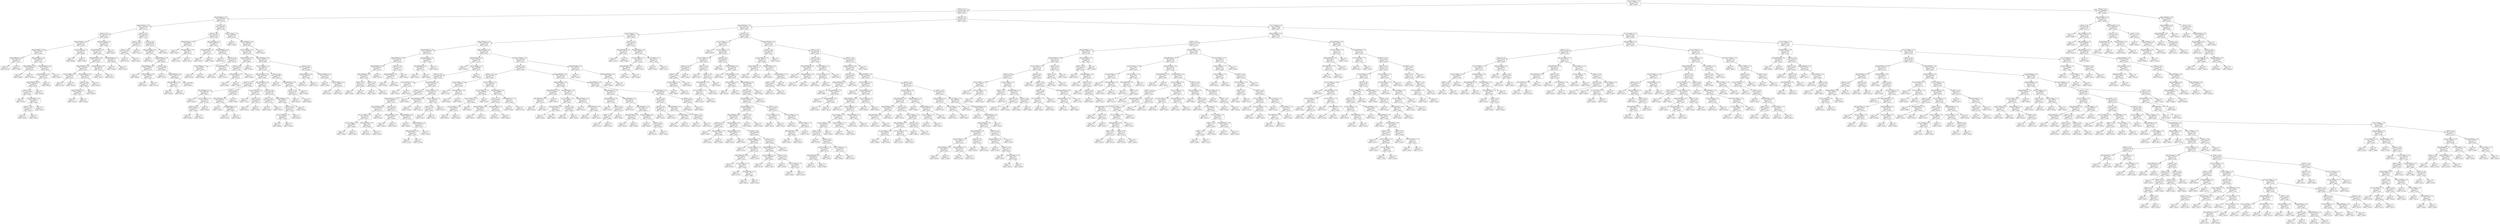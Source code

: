 digraph Tree {
node [shape=box, style="rounded", color="black", fontname=helvetica] ;
edge [fontname=helvetica] ;
0 [label="num_of_ratings <= 1.0\nmse = 7318114.4\nsamples = 633\nvalue = 3061.4"] ;
1 [label="ratings <= 0.0\nmse = 2599237.9\nsamples = 601\nvalue = 2616.2"] ;
0 -> 1 [labeldistance=2.5, labelangle=45, headlabel="True"] ;
2 [label="date_published <= 0.0\nmse = 6301686.8\nsamples = 79\nvalue = 5015.8"] ;
1 -> 2 ;
3 [label="date_published <= 0.0\nmse = 7741019.9\nsamples = 37\nvalue = 5713.3"] ;
2 -> 3 ;
4 [label="ratings <= 0.0\nmse = 6955257.5\nsamples = 24\nvalue = 5046.2"] ;
3 -> 4 ;
5 [label="date_published <= 0.0\nmse = 7733671.2\nsamples = 13\nvalue = 6100.3"] ;
4 -> 5 ;
6 [label="date_published <= 0.0\nmse = 7079632.6\nsamples = 11\nvalue = 5380.2"] ;
5 -> 6 ;
7 [label="date_published <= 0.0\nmse = 4647184.2\nsamples = 2\nvalue = 3322.3"] ;
6 -> 7 ;
8 [label="mse = 0.0\nsamples = 1\nvalue = 6371.0"] ;
7 -> 8 ;
9 [label="mse = 0.0\nsamples = 1\nvalue = 1798.0"] ;
7 -> 9 ;
10 [label="date_published <= 0.0\nmse = 6592798.9\nsamples = 9\nvalue = 5766.1"] ;
6 -> 10 ;
11 [label="date_published <= 0.0\nmse = 8532846.8\nsamples = 2\nvalue = 8076.5"] ;
10 -> 11 ;
12 [label="mse = 0.0\nsamples = 1\nvalue = 6390.0"] ;
11 -> 12 ;
13 [label="mse = 0.0\nsamples = 1\nvalue = 13136.0"] ;
11 -> 13 ;
14 [label="date_published <= 0.0\nmse = 3573617.9\nsamples = 7\nvalue = 4995.9"] ;
10 -> 14 ;
15 [label="date_published <= 0.0\nmse = 3145759.0\nsamples = 6\nvalue = 5432.3"] ;
14 -> 15 ;
16 [label="date_published <= 0.0\nmse = 2015004.9\nsamples = 5\nvalue = 5047.6"] ;
15 -> 16 ;
17 [label="ratings <= 0.0\nmse = 1475966.8\nsamples = 4\nvalue = 5344.0"] ;
16 -> 17 ;
18 [label="mse = 0.0\nsamples = 1\nvalue = 3579.0"] ;
17 -> 18 ;
19 [label="date_published <= 0.0\nmse = 583411.2\nsamples = 3\nvalue = 5932.3"] ;
17 -> 19 ;
20 [label="ratings <= 0.0\nmse = 212515.4\nsamples = 2\nvalue = 6217.4"] ;
19 -> 20 ;
21 [label="mse = 0.0\nsamples = 1\nvalue = 6782.0"] ;
20 -> 21 ;
22 [label="mse = 0.0\nsamples = 1\nvalue = 5841.0"] ;
20 -> 22 ;
23 [label="mse = 0.0\nsamples = 1\nvalue = 4507.0"] ;
19 -> 23 ;
24 [label="mse = 0.0\nsamples = 1\nvalue = 2676.0"] ;
16 -> 24 ;
25 [label="mse = 0.0\nsamples = 1\nvalue = 8895.0"] ;
15 -> 25 ;
26 [label="mse = 0.0\nsamples = 1\nvalue = 2814.0"] ;
14 -> 26 ;
27 [label="num_of_ratings <= 1.0\nmse = 761270.6\nsamples = 2\nvalue = 8836.6"] ;
5 -> 27 ;
28 [label="mse = 0.0\nsamples = 1\nvalue = 9549.0"] ;
27 -> 28 ;
29 [label="mse = 0.0\nsamples = 1\nvalue = 7768.0"] ;
27 -> 29 ;
30 [label="date_published <= 0.0\nmse = 2460681.8\nsamples = 11\nvalue = 3640.8"] ;
4 -> 30 ;
31 [label="date_published <= 0.0\nmse = 2271571.2\nsamples = 10\nvalue = 3504.6"] ;
30 -> 31 ;
32 [label="date_published <= 0.0\nmse = 2115219.9\nsamples = 8\nvalue = 3946.3"] ;
31 -> 32 ;
33 [label="date_published <= 0.0\nmse = 1367288.7\nsamples = 6\nvalue = 3230.4"] ;
32 -> 33 ;
34 [label="num_of_ratings <= 1.0\nmse = 64320.9\nsamples = 2\nvalue = 4532.7"] ;
33 -> 34 ;
35 [label="mse = 0.0\nsamples = 1\nvalue = 4174.0"] ;
34 -> 35 ;
36 [label="mse = 0.0\nsamples = 1\nvalue = 4712.0"] ;
34 -> 36 ;
37 [label="date_published <= 0.0\nmse = 746935.6\nsamples = 4\nvalue = 2579.3"] ;
33 -> 37 ;
38 [label="ratings <= 0.0\nmse = 461458.0\nsamples = 3\nvalue = 3048.0"] ;
37 -> 38 ;
39 [label="date_published <= 0.0\nmse = 140096.9\nsamples = 2\nvalue = 2703.3"] ;
38 -> 39 ;
40 [label="mse = 0.0\nsamples = 1\nvalue = 2174.0"] ;
39 -> 40 ;
41 [label="mse = 0.0\nsamples = 1\nvalue = 2968.0"] ;
39 -> 41 ;
42 [label="mse = 0.0\nsamples = 1\nvalue = 4082.0"] ;
38 -> 42 ;
43 [label="mse = 0.0\nsamples = 1\nvalue = 1642.0"] ;
37 -> 43 ;
44 [label="date_published <= 0.0\nmse = 50700.0\nsamples = 2\nvalue = 5557.0"] ;
32 -> 44 ;
45 [label="mse = 0.0\nsamples = 1\nvalue = 5427.0"] ;
44 -> 45 ;
46 [label="mse = 0.0\nsamples = 1\nvalue = 5947.0"] ;
44 -> 46 ;
47 [label="date_published <= 0.0\nmse = 84672.0\nsamples = 2\nvalue = 2069.0"] ;
31 -> 47 ;
48 [label="mse = 0.0\nsamples = 1\nvalue = 1901.0"] ;
47 -> 48 ;
49 [label="mse = 0.0\nsamples = 1\nvalue = 2573.0"] ;
47 -> 49 ;
50 [label="mse = 0.0\nsamples = 1\nvalue = 5956.0"] ;
30 -> 50 ;
51 [label="ratings <= 0.0\nmse = 6494513.4\nsamples = 13\nvalue = 7114.0"] ;
3 -> 51 ;
52 [label="ratings <= 0.0\nmse = 3254518.2\nsamples = 3\nvalue = 4317.5"] ;
51 -> 52 ;
53 [label="ratings <= 0.0\nmse = 1233604.7\nsamples = 2\nvalue = 5420.2"] ;
52 -> 53 ;
54 [label="mse = 0.0\nsamples = 1\nvalue = 4779.0"] ;
53 -> 54 ;
55 [label="mse = 0.0\nsamples = 1\nvalue = 7344.0"] ;
53 -> 55 ;
56 [label="mse = 0.0\nsamples = 1\nvalue = 2112.0"] ;
52 -> 56 ;
57 [label="ratings <= 0.0\nmse = 3094904.1\nsamples = 10\nvalue = 8312.6"] ;
51 -> 57 ;
58 [label="date_published <= 0.0\nmse = 2485515.4\nsamples = 9\nvalue = 8713.5"] ;
57 -> 58 ;
59 [label="mse = 0.0\nsamples = 1\nvalue = 7016.0"] ;
58 -> 59 ;
60 [label="date_published <= 0.0\nmse = 2425702.1\nsamples = 8\nvalue = 8867.8"] ;
58 -> 60 ;
61 [label="date_published <= 0.0\nmse = 316081.6\nsamples = 3\nvalue = 9551.0"] ;
60 -> 61 ;
62 [label="mse = 0.0\nsamples = 1\nvalue = 9850.0"] ;
61 -> 62 ;
63 [label="date_published <= 0.0\nmse = 454950.2\nsamples = 2\nvalue = 9102.5"] ;
61 -> 63 ;
64 [label="mse = 0.0\nsamples = 1\nvalue = 8428.0"] ;
63 -> 64 ;
65 [label="mse = 0.0\nsamples = 1\nvalue = 9777.0"] ;
63 -> 65 ;
66 [label="ratings <= 0.0\nmse = 3470648.2\nsamples = 5\nvalue = 8298.5"] ;
60 -> 66 ;
67 [label="mse = 0.0\nsamples = 1\nvalue = 5333.0"] ;
66 -> 67 ;
68 [label="date_published <= 0.0\nmse = 2054172.2\nsamples = 4\nvalue = 8891.6"] ;
66 -> 68 ;
69 [label="date_published <= 0.0\nmse = 26732.2\nsamples = 2\nvalue = 7857.5"] ;
68 -> 69 ;
70 [label="mse = 0.0\nsamples = 1\nvalue = 7694.0"] ;
69 -> 70 ;
71 [label="mse = 0.0\nsamples = 1\nvalue = 8021.0"] ;
69 -> 71 ;
72 [label="mse = 2217618.0\nsamples = 2\nvalue = 9581.0"] ;
68 -> 72 ;
73 [label="mse = 0.0\nsamples = 1\nvalue = 5907.0"] ;
57 -> 73 ;
74 [label="ratings <= 0.0\nmse = 3889453.7\nsamples = 42\nvalue = 4318.3"] ;
2 -> 74 ;
75 [label="ratings <= 0.0\nmse = 2562422.5\nsamples = 10\nvalue = 2796.6"] ;
74 -> 75 ;
76 [label="date_published <= 0.0\nmse = 98692.1\nsamples = 3\nvalue = 1922.8"] ;
75 -> 76 ;
77 [label="mse = 0.0\nsamples = 1\nvalue = 2364.0"] ;
76 -> 77 ;
78 [label="date_published <= 0.0\nmse = 2067.2\nsamples = 2\nvalue = 1702.2"] ;
76 -> 78 ;
79 [label="mse = 0.0\nsamples = 1\nvalue = 1781.0"] ;
78 -> 79 ;
80 [label="mse = 0.0\nsamples = 1\nvalue = 1676.0"] ;
78 -> 80 ;
81 [label="date_published <= 0.0\nmse = 3408070.0\nsamples = 7\nvalue = 3452.0"] ;
75 -> 81 ;
82 [label="date_published <= 0.0\nmse = 71022.2\nsamples = 2\nvalue = 2212.5"] ;
81 -> 82 ;
83 [label="mse = 0.0\nsamples = 1\nvalue = 2479.0"] ;
82 -> 83 ;
84 [label="mse = 0.0\nsamples = 1\nvalue = 1946.0"] ;
82 -> 84 ;
85 [label="date_published <= 0.0\nmse = 3837592.5\nsamples = 5\nvalue = 3865.2"] ;
81 -> 85 ;
86 [label="mse = 0.0\nsamples = 1\nvalue = 7932.0"] ;
85 -> 86 ;
87 [label="ratings <= 0.0\nmse = 635719.0\nsamples = 4\nvalue = 3051.8"] ;
85 -> 87 ;
88 [label="num_of_ratings <= 1.0\nmse = 56882.2\nsamples = 2\nvalue = 2094.5"] ;
87 -> 88 ;
89 [label="mse = 0.0\nsamples = 1\nvalue = 2333.0"] ;
88 -> 89 ;
90 [label="mse = 0.0\nsamples = 1\nvalue = 1856.0"] ;
88 -> 90 ;
91 [label="date_published <= 0.0\nmse = 3362.0\nsamples = 2\nvalue = 3690.0"] ;
87 -> 91 ;
92 [label="mse = 0.0\nsamples = 1\nvalue = 3649.0"] ;
91 -> 92 ;
93 [label="mse = 0.0\nsamples = 1\nvalue = 3772.0"] ;
91 -> 93 ;
94 [label="num_of_ratings <= 1.0\nmse = 3404150.1\nsamples = 32\nvalue = 4762.2"] ;
74 -> 94 ;
95 [label="mse = 0.0\nsamples = 1\nvalue = 1798.0"] ;
94 -> 95 ;
96 [label="date_published <= 0.0\nmse = 3285659.1\nsamples = 31\nvalue = 4825.2"] ;
94 -> 96 ;
97 [label="num_of_ratings <= 1.0\nmse = 3332039.3\nsamples = 30\nvalue = 4718.8"] ;
96 -> 97 ;
98 [label="date_published <= 0.0\nmse = 1226419.4\nsamples = 4\nvalue = 2989.2"] ;
97 -> 98 ;
99 [label="ratings <= 0.0\nmse = 428528.2\nsamples = 3\nvalue = 2185.3"] ;
98 -> 99 ;
100 [label="date_published <= 0.0\nmse = 66822.2\nsamples = 2\nvalue = 2623.5"] ;
99 -> 100 ;
101 [label="mse = 0.0\nsamples = 1\nvalue = 2882.0"] ;
100 -> 101 ;
102 [label="mse = 0.0\nsamples = 1\nvalue = 2365.0"] ;
100 -> 102 ;
103 [label="mse = 0.0\nsamples = 1\nvalue = 1309.0"] ;
99 -> 103 ;
104 [label="mse = 0.0\nsamples = 1\nvalue = 4195.0"] ;
98 -> 104 ;
105 [label="date_published <= 0.0\nmse = 3169317.7\nsamples = 26\nvalue = 4940.5"] ;
97 -> 105 ;
106 [label="num_of_ratings <= 1.0\nmse = 2807534.1\nsamples = 21\nvalue = 4623.5"] ;
105 -> 106 ;
107 [label="date_published <= 0.0\nmse = 2709781.0\nsamples = 17\nvalue = 4384.8"] ;
106 -> 107 ;
108 [label="ratings <= 0.0\nmse = 2192109.4\nsamples = 8\nvalue = 3708.9"] ;
107 -> 108 ;
109 [label="date_published <= 0.0\nmse = 988136.6\nsamples = 4\nvalue = 4814.3"] ;
108 -> 109 ;
110 [label="mse = 0.0\nsamples = 1\nvalue = 3196.0"] ;
109 -> 110 ;
111 [label="num_of_ratings <= 1.0\nmse = 557203.2\nsamples = 3\nvalue = 5138.0"] ;
109 -> 111 ;
112 [label="ratings <= 0.0\nmse = 178084.0\nsamples = 2\nvalue = 4816.0"] ;
111 -> 112 ;
113 [label="mse = 0.0\nsamples = 1\nvalue = 4394.0"] ;
112 -> 113 ;
114 [label="mse = 0.0\nsamples = 1\nvalue = 5238.0"] ;
112 -> 114 ;
115 [label="mse = 0.0\nsamples = 1\nvalue = 6426.0"] ;
111 -> 115 ;
116 [label="ratings <= 0.0\nmse = 410895.0\nsamples = 4\nvalue = 2382.4"] ;
108 -> 116 ;
117 [label="date_published <= 0.0\nmse = 285494.0\nsamples = 3\nvalue = 2596.0"] ;
116 -> 117 ;
118 [label="mse = 0.0\nsamples = 1\nvalue = 1728.0"] ;
117 -> 118 ;
119 [label="date_published <= 0.0\nmse = 45803.6\nsamples = 2\nvalue = 2885.3"] ;
117 -> 119 ;
120 [label="mse = 0.0\nsamples = 1\nvalue = 2734.0"] ;
119 -> 120 ;
121 [label="mse = 0.0\nsamples = 1\nvalue = 3188.0"] ;
119 -> 121 ;
122 [label="mse = 0.0\nsamples = 1\nvalue = 1528.0"] ;
116 -> 122 ;
123 [label="date_published <= 0.0\nmse = 2535722.6\nsamples = 9\nvalue = 4849.4"] ;
107 -> 123 ;
124 [label="num_of_ratings <= 1.0\nmse = 1213961.0\nsamples = 3\nvalue = 6324.8"] ;
123 -> 124 ;
125 [label="mse = 0.0\nsamples = 1\nvalue = 7174.0"] ;
124 -> 125 ;
126 [label="ratings <= 0.0\nmse = 330625.0\nsamples = 2\nvalue = 5051.0"] ;
124 -> 126 ;
127 [label="mse = 0.0\nsamples = 1\nvalue = 5626.0"] ;
126 -> 127 ;
128 [label="mse = 0.0\nsamples = 1\nvalue = 4476.0"] ;
126 -> 128 ;
129 [label="ratings <= 0.0\nmse = 1697386.5\nsamples = 6\nvalue = 4178.8"] ;
123 -> 129 ;
130 [label="ratings <= 0.0\nmse = 1028178.0\nsamples = 2\nvalue = 5754.0"] ;
129 -> 130 ;
131 [label="mse = 0.0\nsamples = 1\nvalue = 4320.0"] ;
130 -> 131 ;
132 [label="mse = 0.0\nsamples = 1\nvalue = 6471.0"] ;
130 -> 132 ;
133 [label="date_published <= 0.0\nmse = 668972.1\nsamples = 4\nvalue = 3588.1"] ;
129 -> 133 ;
134 [label="ratings <= 0.0\nmse = 257730.8\nsamples = 3\nvalue = 3336.4"] ;
133 -> 134 ;
135 [label="num_of_ratings <= 1.0\nmse = 40650.1\nsamples = 2\nvalue = 3529.2"] ;
134 -> 135 ;
136 [label="mse = 0.0\nsamples = 1\nvalue = 3980.0"] ;
135 -> 136 ;
137 [label="mse = 0.0\nsamples = 1\nvalue = 3439.0"] ;
135 -> 137 ;
138 [label="mse = 0.0\nsamples = 1\nvalue = 2180.0"] ;
134 -> 138 ;
139 [label="mse = 0.0\nsamples = 1\nvalue = 5350.0"] ;
133 -> 139 ;
140 [label="ratings <= 0.0\nmse = 1365885.0\nsamples = 4\nvalue = 5912.6"] ;
106 -> 140 ;
141 [label="mse = 0.0\nsamples = 1\nvalue = 3772.0"] ;
140 -> 141 ;
142 [label="date_published <= 0.0\nmse = 275428.7\nsamples = 3\nvalue = 6447.8"] ;
140 -> 142 ;
143 [label="ratings <= 0.0\nmse = 52704.2\nsamples = 2\nvalue = 6167.3"] ;
142 -> 143 ;
144 [label="mse = 0.0\nsamples = 1\nvalue = 6492.0"] ;
143 -> 144 ;
145 [label="mse = 0.0\nsamples = 1\nvalue = 6005.0"] ;
143 -> 145 ;
146 [label="mse = 0.0\nsamples = 1\nvalue = 7289.0"] ;
142 -> 146 ;
147 [label="ratings <= 0.0\nmse = 2263999.4\nsamples = 5\nvalue = 6389.6"] ;
105 -> 147 ;
148 [label="date_published <= 0.0\nmse = 976144.0\nsamples = 2\nvalue = 7763.0"] ;
147 -> 148 ;
149 [label="mse = 0.0\nsamples = 1\nvalue = 8751.0"] ;
148 -> 149 ;
150 [label="mse = 0.0\nsamples = 1\nvalue = 6775.0"] ;
148 -> 150 ;
151 [label="date_published <= 0.0\nmse = 1722810.2\nsamples = 3\nvalue = 5840.2"] ;
147 -> 151 ;
152 [label="mse = 0.0\nsamples = 1\nvalue = 7169.0"] ;
151 -> 152 ;
153 [label="num_of_ratings <= 1.0\nmse = 909450.9\nsamples = 2\nvalue = 4954.3"] ;
151 -> 153 ;
154 [label="mse = 0.0\nsamples = 1\nvalue = 6303.0"] ;
153 -> 154 ;
155 [label="mse = 0.0\nsamples = 1\nvalue = 4280.0"] ;
153 -> 155 ;
156 [label="mse = 0.0\nsamples = 1\nvalue = 6387.0"] ;
96 -> 156 ;
157 [label="ratings <= 0.0\nmse = 1053272.7\nsamples = 522\nvalue = 2256.8"] ;
1 -> 157 ;
158 [label="date_published <= 0.0\nmse = 1620757.7\nsamples = 189\nvalue = 2902.9"] ;
157 -> 158 ;
159 [label="num_of_ratings <= 1.0\nmse = 1908142.7\nsamples = 83\nvalue = 3284.3"] ;
158 -> 159 ;
160 [label="date_published <= 0.0\nmse = 1910465.9\nsamples = 76\nvalue = 3378.1"] ;
159 -> 160 ;
161 [label="date_published <= 0.0\nmse = 1804909.0\nsamples = 11\nvalue = 4015.9"] ;
160 -> 161 ;
162 [label="date_published <= 0.0\nmse = 1513043.3\nsamples = 8\nvalue = 3610.6"] ;
161 -> 162 ;
163 [label="date_published <= 0.0\nmse = 854799.9\nsamples = 5\nvalue = 4132.9"] ;
162 -> 163 ;
164 [label="date_published <= 0.0\nmse = 392016.4\nsamples = 4\nvalue = 3528.0"] ;
163 -> 164 ;
165 [label="ratings <= 0.0\nmse = 2162.2\nsamples = 2\nvalue = 4289.5"] ;
164 -> 165 ;
166 [label="mse = 0.0\nsamples = 1\nvalue = 4336.0"] ;
165 -> 166 ;
167 [label="mse = 0.0\nsamples = 1\nvalue = 4243.0"] ;
165 -> 167 ;
168 [label="ratings <= 0.0\nmse = 7605.6\nsamples = 2\nvalue = 3020.3"] ;
164 -> 168 ;
169 [label="mse = 0.0\nsamples = 1\nvalue = 3082.0"] ;
168 -> 169 ;
170 [label="mse = 0.0\nsamples = 1\nvalue = 2897.0"] ;
168 -> 170 ;
171 [label="mse = 0.0\nsamples = 1\nvalue = 5141.0"] ;
163 -> 171 ;
172 [label="ratings <= 0.0\nmse = 1431571.6\nsamples = 3\nvalue = 2775.0"] ;
162 -> 172 ;
173 [label="date_published <= 0.0\nmse = 1169064.2\nsamples = 2\nvalue = 3127.2"] ;
172 -> 173 ;
174 [label="mse = 0.0\nsamples = 1\nvalue = 2503.0"] ;
173 -> 174 ;
175 [label="mse = 0.0\nsamples = 1\nvalue = 5000.0"] ;
173 -> 175 ;
176 [label="mse = 0.0\nsamples = 1\nvalue = 1366.0"] ;
172 -> 176 ;
177 [label="date_published <= 0.0\nmse = 484889.5\nsamples = 3\nvalue = 5333.0"] ;
161 -> 177 ;
178 [label="date_published <= 0.0\nmse = 60784.2\nsamples = 2\nvalue = 5715.7"] ;
177 -> 178 ;
179 [label="mse = 0.0\nsamples = 1\nvalue = 5367.0"] ;
178 -> 179 ;
180 [label="mse = 0.0\nsamples = 1\nvalue = 5890.0"] ;
178 -> 180 ;
181 [label="mse = 0.0\nsamples = 1\nvalue = 4185.0"] ;
177 -> 181 ;
182 [label="date_published <= 0.0\nmse = 1844379.9\nsamples = 65\nvalue = 3265.2"] ;
160 -> 182 ;
183 [label="date_published <= 0.0\nmse = 1413652.7\nsamples = 21\nvalue = 2774.6"] ;
182 -> 183 ;
184 [label="mse = 0.0\nsamples = 1\nvalue = 1783.0"] ;
183 -> 184 ;
185 [label="num_of_ratings <= 1.0\nmse = 1446863.5\nsamples = 20\nvalue = 2873.7"] ;
183 -> 185 ;
186 [label="ratings <= 0.0\nmse = 1305200.0\nsamples = 19\nvalue = 2745.9"] ;
185 -> 186 ;
187 [label="num_of_ratings <= 1.0\nmse = 144.0\nsamples = 2\nvalue = 1313.0"] ;
186 -> 187 ;
188 [label="mse = 0.0\nsamples = 1\nvalue = 1301.0"] ;
187 -> 188 ;
189 [label="mse = 0.0\nsamples = 1\nvalue = 1325.0"] ;
187 -> 189 ;
190 [label="date_published <= 0.0\nmse = 1235494.4\nsamples = 17\nvalue = 2856.2"] ;
186 -> 190 ;
191 [label="ratings <= 0.0\nmse = 1288252.6\nsamples = 12\nvalue = 3147.6"] ;
190 -> 191 ;
192 [label="date_published <= 0.0\nmse = 1066807.2\nsamples = 11\nvalue = 3014.3"] ;
191 -> 192 ;
193 [label="date_published <= 0.0\nmse = 1433958.5\nsamples = 5\nvalue = 3376.4"] ;
192 -> 193 ;
194 [label="num_of_ratings <= 1.0\nmse = 95159.6\nsamples = 4\nvalue = 2901.7"] ;
193 -> 194 ;
195 [label="num_of_ratings <= 1.0\nmse = 38809.0\nsamples = 2\nvalue = 3306.0"] ;
194 -> 195 ;
196 [label="mse = 0.0\nsamples = 1\nvalue = 3109.0"] ;
195 -> 196 ;
197 [label="mse = 0.0\nsamples = 1\nvalue = 3503.0"] ;
195 -> 197 ;
198 [label="date_published <= 0.0\nmse = 720.8\nsamples = 2\nvalue = 2699.5"] ;
194 -> 198 ;
199 [label="mse = 0.0\nsamples = 1\nvalue = 2684.0"] ;
198 -> 199 ;
200 [label="mse = 0.0\nsamples = 1\nvalue = 2746.0"] ;
198 -> 200 ;
201 [label="mse = 0.0\nsamples = 1\nvalue = 6225.0"] ;
193 -> 201 ;
202 [label="ratings <= 0.0\nmse = 599932.2\nsamples = 6\nvalue = 2732.7"] ;
192 -> 202 ;
203 [label="date_published <= 0.0\nmse = 148518.8\nsamples = 2\nvalue = 3406.5"] ;
202 -> 203 ;
204 [label="mse = 0.0\nsamples = 1\nvalue = 3184.0"] ;
203 -> 204 ;
205 [label="mse = 0.0\nsamples = 1\nvalue = 4074.0"] ;
203 -> 205 ;
206 [label="date_published <= 0.0\nmse = 307229.0\nsamples = 4\nvalue = 2193.6"] ;
202 -> 206 ;
207 [label="mse = 0.0\nsamples = 1\nvalue = 2566.0"] ;
206 -> 207 ;
208 [label="date_published <= 0.0\nmse = 357957.6\nsamples = 3\nvalue = 1945.3"] ;
206 -> 208 ;
209 [label="date_published <= 0.0\nmse = 41616.0\nsamples = 2\nvalue = 1539.0"] ;
208 -> 209 ;
210 [label="mse = 0.0\nsamples = 1\nvalue = 1335.0"] ;
209 -> 210 ;
211 [label="mse = 0.0\nsamples = 1\nvalue = 1743.0"] ;
209 -> 211 ;
212 [label="mse = 0.0\nsamples = 1\nvalue = 2758.0"] ;
208 -> 212 ;
213 [label="mse = 0.0\nsamples = 1\nvalue = 5280.0"] ;
191 -> 213 ;
214 [label="num_of_ratings <= 1.0\nmse = 672372.9\nsamples = 5\nvalue = 2305.7"] ;
190 -> 214 ;
215 [label="date_published <= 0.0\nmse = 969240.2\nsamples = 2\nvalue = 2741.5"] ;
214 -> 215 ;
216 [label="mse = 0.0\nsamples = 1\nvalue = 3726.0"] ;
215 -> 216 ;
217 [label="mse = 0.0\nsamples = 1\nvalue = 1757.0"] ;
215 -> 217 ;
218 [label="num_of_ratings <= 1.0\nmse = 161350.0\nsamples = 3\nvalue = 1957.0"] ;
214 -> 218 ;
219 [label="ratings <= 0.0\nmse = 23472.2\nsamples = 2\nvalue = 1643.7"] ;
218 -> 219 ;
220 [label="mse = 0.0\nsamples = 1\nvalue = 1427.0"] ;
219 -> 220 ;
221 [label="mse = 0.0\nsamples = 1\nvalue = 1752.0"] ;
219 -> 221 ;
222 [label="mse = 0.0\nsamples = 1\nvalue = 2427.0"] ;
218 -> 222 ;
223 [label="mse = 0.0\nsamples = 1\nvalue = 4663.0"] ;
185 -> 223 ;
224 [label="num_of_ratings <= 1.0\nmse = 1877867.5\nsamples = 44\nvalue = 3522.2"] ;
182 -> 224 ;
225 [label="ratings <= 0.0\nmse = 1350057.4\nsamples = 41\nvalue = 3323.3"] ;
224 -> 225 ;
226 [label="ratings <= 0.0\nmse = 1973603.7\nsamples = 13\nvalue = 3852.1"] ;
225 -> 226 ;
227 [label="num_of_ratings <= 1.0\nmse = 107818.2\nsamples = 3\nvalue = 2209.8"] ;
226 -> 227 ;
228 [label="mse = 0.0\nsamples = 1\nvalue = 2777.0"] ;
227 -> 228 ;
229 [label="date_published <= 0.0\nmse = 747.6\nsamples = 2\nvalue = 2020.7"] ;
227 -> 229 ;
230 [label="mse = 0.0\nsamples = 1\nvalue = 2040.0"] ;
229 -> 230 ;
231 [label="mse = 0.0\nsamples = 1\nvalue = 1982.0"] ;
229 -> 231 ;
232 [label="num_of_ratings <= 1.0\nmse = 1462436.4\nsamples = 10\nvalue = 4357.4"] ;
226 -> 232 ;
233 [label="num_of_ratings <= 1.0\nmse = 1678990.5\nsamples = 4\nvalue = 4824.6"] ;
232 -> 233 ;
234 [label="num_of_ratings <= 1.0\nmse = 517129.0\nsamples = 3\nvalue = 4100.8"] ;
233 -> 234 ;
235 [label="num_of_ratings <= 1.0\nmse = 46208.0\nsamples = 2\nvalue = 4672.0"] ;
234 -> 235 ;
236 [label="mse = 0.0\nsamples = 1\nvalue = 4824.0"] ;
235 -> 236 ;
237 [label="mse = 0.0\nsamples = 1\nvalue = 4368.0"] ;
235 -> 237 ;
238 [label="mse = 0.0\nsamples = 1\nvalue = 3244.0"] ;
234 -> 238 ;
239 [label="mse = 0.0\nsamples = 1\nvalue = 6634.0"] ;
233 -> 239 ;
240 [label="date_published <= 0.0\nmse = 658068.2\nsamples = 6\nvalue = 3812.3"] ;
232 -> 240 ;
241 [label="ratings <= 0.0\nmse = 197050.2\nsamples = 4\nvalue = 4325.5"] ;
240 -> 241 ;
242 [label="date_published <= 0.0\nmse = 35910.2\nsamples = 2\nvalue = 3907.5"] ;
241 -> 242 ;
243 [label="mse = 0.0\nsamples = 1\nvalue = 4097.0"] ;
242 -> 243 ;
244 [label="mse = 0.0\nsamples = 1\nvalue = 3718.0"] ;
242 -> 244 ;
245 [label="date_published <= 0.0\nmse = 8742.2\nsamples = 2\nvalue = 4743.5"] ;
241 -> 245 ;
246 [label="mse = 0.0\nsamples = 1\nvalue = 4837.0"] ;
245 -> 246 ;
247 [label="mse = 0.0\nsamples = 1\nvalue = 4650.0"] ;
245 -> 247 ;
248 [label="date_published <= 0.0\nmse = 64.0\nsamples = 2\nvalue = 2786.0"] ;
240 -> 248 ;
249 [label="mse = 0.0\nsamples = 1\nvalue = 2794.0"] ;
248 -> 249 ;
250 [label="mse = 0.0\nsamples = 1\nvalue = 2778.0"] ;
248 -> 250 ;
251 [label="date_published <= 0.0\nmse = 938701.8\nsamples = 28\nvalue = 3109.3"] ;
225 -> 251 ;
252 [label="date_published <= 0.0\nmse = 729811.3\nsamples = 10\nvalue = 2668.8"] ;
251 -> 252 ;
253 [label="date_published <= 0.0\nmse = 142866.2\nsamples = 3\nvalue = 3789.2"] ;
252 -> 253 ;
254 [label="date_published <= 0.0\nmse = 342.2\nsamples = 2\nvalue = 3411.5"] ;
253 -> 254 ;
255 [label="mse = 0.0\nsamples = 1\nvalue = 3430.0"] ;
254 -> 255 ;
256 [label="mse = 0.0\nsamples = 1\nvalue = 3393.0"] ;
254 -> 256 ;
257 [label="mse = 0.0\nsamples = 1\nvalue = 4167.0"] ;
253 -> 257 ;
258 [label="date_published <= 0.0\nmse = 367512.9\nsamples = 7\nvalue = 2295.3"] ;
252 -> 258 ;
259 [label="num_of_ratings <= 1.0\nmse = 304611.3\nsamples = 4\nvalue = 2641.3"] ;
258 -> 259 ;
260 [label="date_published <= 0.0\nmse = 2851.4\nsamples = 2\nvalue = 2862.6"] ;
259 -> 260 ;
261 [label="mse = 0.0\nsamples = 1\nvalue = 2928.0"] ;
260 -> 261 ;
262 [label="mse = 0.0\nsamples = 1\nvalue = 2819.0"] ;
260 -> 262 ;
263 [label="ratings <= 0.0\nmse = 630436.0\nsamples = 2\nvalue = 2088.0"] ;
259 -> 263 ;
264 [label="mse = 0.0\nsamples = 1\nvalue = 2882.0"] ;
263 -> 264 ;
265 [label="mse = 0.0\nsamples = 1\nvalue = 1294.0"] ;
263 -> 265 ;
266 [label="date_published <= 0.0\nmse = 53440.0\nsamples = 3\nvalue = 1811.0"] ;
258 -> 266 ;
267 [label="mse = 0.0\nsamples = 1\nvalue = 1351.0"] ;
266 -> 267 ;
268 [label="date_published <= 0.0\nmse = 675.0\nsamples = 2\nvalue = 1926.0"] ;
266 -> 268 ;
269 [label="mse = 0.0\nsamples = 1\nvalue = 1881.0"] ;
268 -> 269 ;
270 [label="mse = 0.0\nsamples = 1\nvalue = 1941.0"] ;
268 -> 270 ;
271 [label="date_published <= 0.0\nmse = 874381.1\nsamples = 18\nvalue = 3380.3"] ;
251 -> 271 ;
272 [label="date_published <= 0.0\nmse = 636173.4\nsamples = 10\nvalue = 3831.1"] ;
271 -> 272 ;
273 [label="date_published <= 0.0\nmse = 51706.8\nsamples = 4\nvalue = 3262.2"] ;
272 -> 273 ;
274 [label="mse = 0.0\nsamples = 1\nvalue = 3712.0"] ;
273 -> 274 ;
275 [label="ratings <= 0.0\nmse = 13484.2\nsamples = 3\nvalue = 3172.2"] ;
273 -> 275 ;
276 [label="ratings <= 0.0\nmse = 320.9\nsamples = 2\nvalue = 3266.3"] ;
275 -> 276 ;
277 [label="mse = 0.0\nsamples = 1\nvalue = 3279.0"] ;
276 -> 277 ;
278 [label="mse = 0.0\nsamples = 1\nvalue = 3241.0"] ;
276 -> 278 ;
279 [label="mse = 0.0\nsamples = 1\nvalue = 3031.0"] ;
275 -> 279 ;
280 [label="date_published <= 0.0\nmse = 649729.2\nsamples = 6\nvalue = 4257.8"] ;
272 -> 280 ;
281 [label="mse = 0.0\nsamples = 1\nvalue = 5573.0"] ;
280 -> 281 ;
282 [label="date_published <= 0.0\nmse = 460117.8\nsamples = 5\nvalue = 4069.9"] ;
280 -> 282 ;
283 [label="date_published <= 0.0\nmse = 17298.0\nsamples = 2\nvalue = 3586.0"] ;
282 -> 283 ;
284 [label="mse = 0.0\nsamples = 1\nvalue = 3679.0"] ;
283 -> 284 ;
285 [label="mse = 0.0\nsamples = 1\nvalue = 3400.0"] ;
283 -> 285 ;
286 [label="date_published <= 0.0\nmse = 484953.2\nsamples = 3\nvalue = 4432.8"] ;
282 -> 286 ;
287 [label="mse = 0.0\nsamples = 1\nvalue = 5083.0"] ;
286 -> 287 ;
288 [label="ratings <= 0.0\nmse = 124256.2\nsamples = 2\nvalue = 3782.5"] ;
286 -> 288 ;
289 [label="mse = 0.0\nsamples = 1\nvalue = 4135.0"] ;
288 -> 289 ;
290 [label="mse = 0.0\nsamples = 1\nvalue = 3430.0"] ;
288 -> 290 ;
291 [label="date_published <= 0.0\nmse = 638763.9\nsamples = 8\nvalue = 2854.5"] ;
271 -> 291 ;
292 [label="ratings <= 0.0\nmse = 63908.4\nsamples = 6\nvalue = 2442.7"] ;
291 -> 292 ;
293 [label="ratings <= 0.0\nmse = 201152.2\nsamples = 2\nvalue = 2682.5"] ;
292 -> 293 ;
294 [label="mse = 0.0\nsamples = 1\nvalue = 2234.0"] ;
293 -> 294 ;
295 [label="mse = 0.0\nsamples = 1\nvalue = 3131.0"] ;
293 -> 295 ;
296 [label="date_published <= 0.0\nmse = 3566.1\nsamples = 4\nvalue = 2374.1"] ;
292 -> 296 ;
297 [label="date_published <= 0.0\nmse = 100.0\nsamples = 2\nvalue = 2409.0"] ;
296 -> 297 ;
298 [label="mse = 0.0\nsamples = 1\nvalue = 2389.0"] ;
297 -> 298 ;
299 [label="mse = 0.0\nsamples = 1\nvalue = 2414.0"] ;
297 -> 299 ;
300 [label="ratings <= 0.0\nmse = 1600.0\nsamples = 2\nvalue = 2287.0"] ;
296 -> 300 ;
301 [label="mse = 0.0\nsamples = 1\nvalue = 2247.0"] ;
300 -> 301 ;
302 [label="mse = 0.0\nsamples = 1\nvalue = 2327.0"] ;
300 -> 302 ;
303 [label="ratings <= 0.0\nmse = 328050.0\nsamples = 2\nvalue = 4090.0"] ;
291 -> 303 ;
304 [label="mse = 0.0\nsamples = 1\nvalue = 4900.0"] ;
303 -> 304 ;
305 [label="mse = 0.0\nsamples = 1\nvalue = 3685.0"] ;
303 -> 305 ;
306 [label="date_published <= 0.0\nmse = 473852.7\nsamples = 3\nvalue = 6455.8"] ;
224 -> 306 ;
307 [label="mse = 0.0\nsamples = 1\nvalue = 7143.0"] ;
306 -> 307 ;
308 [label="date_published <= 0.0\nmse = 3080.2\nsamples = 2\nvalue = 5768.5"] ;
306 -> 308 ;
309 [label="mse = 0.0\nsamples = 1\nvalue = 5824.0"] ;
308 -> 309 ;
310 [label="mse = 0.0\nsamples = 1\nvalue = 5713.0"] ;
308 -> 310 ;
311 [label="ratings <= 0.0\nmse = 380297.4\nsamples = 7\nvalue = 2106.1"] ;
159 -> 311 ;
312 [label="date_published <= 0.0\nmse = 27556.0\nsamples = 2\nvalue = 3031.0"] ;
311 -> 312 ;
313 [label="mse = 0.0\nsamples = 1\nvalue = 3197.0"] ;
312 -> 313 ;
314 [label="mse = 0.0\nsamples = 1\nvalue = 2865.0"] ;
312 -> 314 ;
315 [label="date_published <= 0.0\nmse = 166845.0\nsamples = 5\nvalue = 1841.9"] ;
311 -> 315 ;
316 [label="num_of_ratings <= 1.0\nmse = 95364.0\nsamples = 3\nvalue = 2039.0"] ;
315 -> 316 ;
317 [label="date_published <= 0.0\nmse = 48400.0\nsamples = 2\nvalue = 1920.0"] ;
316 -> 317 ;
318 [label="mse = 0.0\nsamples = 1\nvalue = 1700.0"] ;
317 -> 318 ;
319 [label="mse = 0.0\nsamples = 1\nvalue = 2140.0"] ;
317 -> 319 ;
320 [label="mse = 0.0\nsamples = 1\nvalue = 2515.0"] ;
316 -> 320 ;
321 [label="num_of_ratings <= 1.0\nmse = 5476.0\nsamples = 2\nvalue = 1349.0"] ;
315 -> 321 ;
322 [label="mse = 0.0\nsamples = 1\nvalue = 1423.0"] ;
321 -> 322 ;
323 [label="mse = 0.0\nsamples = 1\nvalue = 1275.0"] ;
321 -> 323 ;
324 [label="ratings <= 0.0\nmse = 1258202.4\nsamples = 106\nvalue = 2643.0"] ;
158 -> 324 ;
325 [label="num_of_ratings <= 1.0\nmse = 774846.9\nsamples = 41\nvalue = 2427.3"] ;
324 -> 325 ;
326 [label="mse = 0.0\nsamples = 1\nvalue = 4633.0"] ;
325 -> 326 ;
327 [label="num_of_ratings <= 1.0\nmse = 721605.3\nsamples = 40\nvalue = 2399.0"] ;
325 -> 327 ;
328 [label="num_of_ratings <= 1.0\nmse = 567711.7\nsamples = 9\nvalue = 1901.6"] ;
327 -> 328 ;
329 [label="ratings <= 0.0\nmse = 580433.0\nsamples = 4\nvalue = 2658.0"] ;
328 -> 329 ;
330 [label="ratings <= 0.0\nmse = 317307.8\nsamples = 3\nvalue = 2909.4"] ;
329 -> 330 ;
331 [label="num_of_ratings <= 1.0\nmse = 90601.0\nsamples = 2\nvalue = 2662.0"] ;
330 -> 331 ;
332 [label="mse = 0.0\nsamples = 1\nvalue = 2963.0"] ;
331 -> 332 ;
333 [label="mse = 0.0\nsamples = 1\nvalue = 2361.0"] ;
331 -> 333 ;
334 [label="mse = 0.0\nsamples = 1\nvalue = 3899.0"] ;
330 -> 334 ;
335 [label="mse = 0.0\nsamples = 1\nvalue = 1401.0"] ;
329 -> 335 ;
336 [label="ratings <= 0.0\nmse = 10769.2\nsamples = 5\nvalue = 1447.7"] ;
328 -> 336 ;
337 [label="mse = 0.0\nsamples = 1\nvalue = 1563.0"] ;
336 -> 337 ;
338 [label="ratings <= 0.0\nmse = 3177.5\nsamples = 4\nvalue = 1370.8"] ;
336 -> 338 ;
339 [label="date_published <= 0.0\nmse = 528.7\nsamples = 3\nvalue = 1333.2"] ;
338 -> 339 ;
340 [label="num_of_ratings <= 1.0\nmse = 213.6\nsamples = 2\nvalue = 1344.3"] ;
339 -> 340 ;
341 [label="mse = 0.0\nsamples = 1\nvalue = 1334.0"] ;
340 -> 341 ;
342 [label="mse = 0.0\nsamples = 1\nvalue = 1365.0"] ;
340 -> 342 ;
343 [label="mse = 0.0\nsamples = 1\nvalue = 1300.0"] ;
339 -> 343 ;
344 [label="mse = 0.0\nsamples = 1\nvalue = 1446.0"] ;
338 -> 344 ;
345 [label="ratings <= 0.0\nmse = 680992.4\nsamples = 31\nvalue = 2527.3"] ;
327 -> 345 ;
346 [label="mse = 0.0\nsamples = 1\nvalue = 1609.0"] ;
345 -> 346 ;
347 [label="date_published <= 0.0\nmse = 674643.6\nsamples = 30\nvalue = 2558.0"] ;
345 -> 347 ;
348 [label="mse = 0.0\nsamples = 1\nvalue = 1442.0"] ;
347 -> 348 ;
349 [label="date_published <= 0.0\nmse = 664612.9\nsamples = 29\nvalue = 2576.9"] ;
347 -> 349 ;
350 [label="date_published <= 0.0\nmse = 29282.0\nsamples = 2\nvalue = 3584.0"] ;
349 -> 350 ;
351 [label="mse = 0.0\nsamples = 1\nvalue = 3826.0"] ;
350 -> 351 ;
352 [label="mse = 0.0\nsamples = 1\nvalue = 3463.0"] ;
350 -> 352 ;
353 [label="date_published <= 0.0\nmse = 641398.8\nsamples = 27\nvalue = 2522.9"] ;
349 -> 353 ;
354 [label="ratings <= 0.0\nmse = 664935.5\nsamples = 26\nvalue = 2480.0"] ;
353 -> 354 ;
355 [label="date_published <= 0.0\nmse = 671023.6\nsamples = 25\nvalue = 2524.7"] ;
354 -> 355 ;
356 [label="date_published <= 0.0\nmse = 784868.5\nsamples = 19\nvalue = 2641.3"] ;
355 -> 356 ;
357 [label="date_published <= 0.0\nmse = 691682.8\nsamples = 17\nvalue = 2495.5"] ;
356 -> 357 ;
358 [label="ratings <= 0.0\nmse = 207872.9\nsamples = 3\nvalue = 2248.7"] ;
357 -> 358 ;
359 [label="mse = 0.0\nsamples = 1\nvalue = 2569.0"] ;
358 -> 359 ;
360 [label="date_published <= 0.0\nmse = 7938.0\nsamples = 2\nvalue = 1608.0"] ;
358 -> 360 ;
361 [label="mse = 0.0\nsamples = 1\nvalue = 1671.0"] ;
360 -> 361 ;
362 [label="mse = 0.0\nsamples = 1\nvalue = 1482.0"] ;
360 -> 362 ;
363 [label="date_published <= 0.0\nmse = 847829.7\nsamples = 14\nvalue = 2592.1"] ;
357 -> 363 ;
364 [label="date_published <= 0.0\nmse = 1458632.0\nsamples = 2\nvalue = 3594.0"] ;
363 -> 364 ;
365 [label="mse = 0.0\nsamples = 1\nvalue = 2740.0"] ;
364 -> 365 ;
366 [label="mse = 0.0\nsamples = 1\nvalue = 5302.0"] ;
364 -> 366 ;
367 [label="ratings <= 0.0\nmse = 583048.8\nsamples = 12\nvalue = 2441.8"] ;
363 -> 367 ;
368 [label="date_published <= 0.0\nmse = 278890.0\nsamples = 6\nvalue = 2226.7"] ;
367 -> 368 ;
369 [label="mse = 0.0\nsamples = 1\nvalue = 2727.0"] ;
368 -> 369 ;
370 [label="num_of_ratings <= 1.0\nmse = 270393.7\nsamples = 5\nvalue = 2101.6"] ;
368 -> 370 ;
371 [label="date_published <= 0.0\nmse = 149767.5\nsamples = 4\nvalue = 2331.2"] ;
370 -> 371 ;
372 [label="mse = 0.0\nsamples = 1\nvalue = 2875.0"] ;
371 -> 372 ;
373 [label="num_of_ratings <= 1.0\nmse = 2835.2\nsamples = 3\nvalue = 2059.2"] ;
371 -> 373 ;
374 [label="mse = 0.0\nsamples = 1\nvalue = 1977.0"] ;
373 -> 374 ;
375 [label="date_published <= 0.0\nmse = 773.6\nsamples = 2\nvalue = 2086.7"] ;
373 -> 375 ;
376 [label="mse = 0.0\nsamples = 1\nvalue = 2067.0"] ;
375 -> 376 ;
377 [label="mse = 0.0\nsamples = 1\nvalue = 2126.0"] ;
375 -> 377 ;
378 [label="mse = 0.0\nsamples = 1\nvalue = 1413.0"] ;
370 -> 378 ;
379 [label="ratings <= 0.0\nmse = 794671.5\nsamples = 6\nvalue = 2656.9"] ;
367 -> 379 ;
380 [label="date_published <= 0.0\nmse = 1012967.7\nsamples = 5\nvalue = 2848.4"] ;
379 -> 380 ;
381 [label="num_of_ratings <= 1.0\nmse = 1620529.0\nsamples = 2\nvalue = 4004.0"] ;
380 -> 381 ;
382 [label="mse = 0.0\nsamples = 1\nvalue = 5277.0"] ;
381 -> 382 ;
383 [label="mse = 0.0\nsamples = 1\nvalue = 2731.0"] ;
381 -> 383 ;
384 [label="ratings <= 0.0\nmse = 22149.8\nsamples = 3\nvalue = 2386.2"] ;
380 -> 384 ;
385 [label="mse = 0.0\nsamples = 1\nvalue = 2540.0"] ;
384 -> 385 ;
386 [label="num_of_ratings <= 1.0\nmse = 20295.2\nsamples = 2\nvalue = 2347.8"] ;
384 -> 386 ;
387 [label="mse = 0.0\nsamples = 1\nvalue = 2430.0"] ;
386 -> 387 ;
388 [label="mse = 0.0\nsamples = 1\nvalue = 2101.0"] ;
386 -> 388 ;
389 [label="mse = 0.0\nsamples = 1\nvalue = 2210.0"] ;
379 -> 389 ;
390 [label="ratings <= 0.0\nmse = 270.8\nsamples = 2\nvalue = 3807.5"] ;
356 -> 390 ;
391 [label="mse = 0.0\nsamples = 1\nvalue = 3836.0"] ;
390 -> 391 ;
392 [label="mse = 0.0\nsamples = 1\nvalue = 3798.0"] ;
390 -> 392 ;
393 [label="ratings <= 0.0\nmse = 213841.6\nsamples = 6\nvalue = 2201.8"] ;
355 -> 393 ;
394 [label="num_of_ratings <= 1.0\nmse = 180405.4\nsamples = 2\nvalue = 2638.8"] ;
393 -> 394 ;
395 [label="mse = 0.0\nsamples = 1\nvalue = 2292.0"] ;
394 -> 395 ;
396 [label="mse = 0.0\nsamples = 1\nvalue = 3159.0"] ;
394 -> 396 ;
397 [label="num_of_ratings <= 1.0\nmse = 40759.0\nsamples = 4\nvalue = 1928.6"] ;
393 -> 397 ;
398 [label="mse = 0.0\nsamples = 1\nvalue = 2454.0"] ;
397 -> 398 ;
399 [label="num_of_ratings <= 1.0\nmse = 1517.4\nsamples = 3\nvalue = 1853.6"] ;
397 -> 399 ;
400 [label="date_published <= 0.0\nmse = 600.2\nsamples = 2\nvalue = 1866.5"] ;
399 -> 400 ;
401 [label="mse = 0.0\nsamples = 1\nvalue = 1891.0"] ;
400 -> 401 ;
402 [label="mse = 0.0\nsamples = 1\nvalue = 1842.0"] ;
400 -> 402 ;
403 [label="mse = 0.0\nsamples = 1\nvalue = 1776.0"] ;
399 -> 403 ;
404 [label="mse = 0.0\nsamples = 1\nvalue = 1750.0"] ;
354 -> 404 ;
405 [label="mse = 0.0\nsamples = 1\nvalue = 3081.0"] ;
353 -> 405 ;
406 [label="date_published <= 0.0\nmse = 1574224.7\nsamples = 65\nvalue = 2813.5"] ;
324 -> 406 ;
407 [label="ratings <= 0.0\nmse = 1817680.1\nsamples = 7\nvalue = 4467.9"] ;
406 -> 407 ;
408 [label="num_of_ratings <= 1.0\nmse = 873521.1\nsamples = 6\nvalue = 4806.4"] ;
407 -> 408 ;
409 [label="num_of_ratings <= 1.0\nmse = 1291632.2\nsamples = 2\nvalue = 3725.5"] ;
408 -> 409 ;
410 [label="mse = 0.0\nsamples = 1\nvalue = 4862.0"] ;
409 -> 410 ;
411 [label="mse = 0.0\nsamples = 1\nvalue = 2589.0"] ;
409 -> 411 ;
412 [label="date_published <= 0.0\nmse = 324837.6\nsamples = 4\nvalue = 5115.3"] ;
408 -> 412 ;
413 [label="mse = 0.0\nsamples = 1\nvalue = 6389.0"] ;
412 -> 413 ;
414 [label="date_published <= 0.0\nmse = 63520.7\nsamples = 3\nvalue = 4903.0"] ;
412 -> 414 ;
415 [label="ratings <= 0.0\nmse = 36481.0\nsamples = 2\nvalue = 5043.0"] ;
414 -> 415 ;
416 [label="mse = 0.0\nsamples = 1\nvalue = 5234.0"] ;
415 -> 416 ;
417 [label="mse = 0.0\nsamples = 1\nvalue = 4852.0"] ;
415 -> 417 ;
418 [label="mse = 0.0\nsamples = 1\nvalue = 4623.0"] ;
414 -> 418 ;
419 [label="mse = 0.0\nsamples = 1\nvalue = 1421.0"] ;
407 -> 419 ;
420 [label="ratings <= 0.0\nmse = 1209251.7\nsamples = 58\nvalue = 2629.6"] ;
406 -> 420 ;
421 [label="ratings <= 0.0\nmse = 1215208.8\nsamples = 6\nvalue = 3414.8"] ;
420 -> 421 ;
422 [label="date_published <= 0.0\nmse = 338085.5\nsamples = 3\nvalue = 2173.0"] ;
421 -> 422 ;
423 [label="mse = 0.0\nsamples = 1\nvalue = 3167.0"] ;
422 -> 423 ;
424 [label="date_published <= 0.0\nmse = 11653.6\nsamples = 2\nvalue = 1841.7"] ;
422 -> 424 ;
425 [label="mse = 0.0\nsamples = 1\nvalue = 1918.0"] ;
424 -> 425 ;
426 [label="mse = 0.0\nsamples = 1\nvalue = 1689.0"] ;
424 -> 426 ;
427 [label="num_of_ratings <= 1.0\nmse = 86549.6\nsamples = 3\nvalue = 4242.7"] ;
421 -> 427 ;
428 [label="num_of_ratings <= 1.0\nmse = 21904.0\nsamples = 2\nvalue = 4053.0"] ;
427 -> 428 ;
429 [label="mse = 0.0\nsamples = 1\nvalue = 3905.0"] ;
428 -> 429 ;
430 [label="mse = 0.0\nsamples = 1\nvalue = 4201.0"] ;
428 -> 430 ;
431 [label="mse = 0.0\nsamples = 1\nvalue = 4622.0"] ;
427 -> 431 ;
432 [label="ratings <= 0.0\nmse = 1121813.6\nsamples = 52\nvalue = 2531.5"] ;
420 -> 432 ;
433 [label="date_published <= 0.0\nmse = 1114345.0\nsamples = 51\nvalue = 2459.8"] ;
432 -> 433 ;
434 [label="ratings <= 0.0\nmse = 366168.0\nsamples = 5\nvalue = 1778.5"] ;
433 -> 434 ;
435 [label="date_published <= 0.0\nmse = 167238.5\nsamples = 4\nvalue = 1601.3"] ;
434 -> 435 ;
436 [label="mse = 0.0\nsamples = 1\nvalue = 1896.0"] ;
435 -> 436 ;
437 [label="date_published <= 0.0\nmse = 185494.2\nsamples = 3\nvalue = 1483.4"] ;
435 -> 437 ;
438 [label="mse = 0.0\nsamples = 1\nvalue = 1240.0"] ;
437 -> 438 ;
439 [label="date_published <= 0.0\nmse = 241572.2\nsamples = 2\nvalue = 1848.5"] ;
437 -> 439 ;
440 [label="mse = 0.0\nsamples = 1\nvalue = 2340.0"] ;
439 -> 440 ;
441 [label="mse = 0.0\nsamples = 1\nvalue = 1357.0"] ;
439 -> 441 ;
442 [label="mse = 0.0\nsamples = 1\nvalue = 3019.0"] ;
434 -> 442 ;
443 [label="date_published <= 0.0\nmse = 1141641.1\nsamples = 46\nvalue = 2541.1"] ;
433 -> 443 ;
444 [label="num_of_ratings <= 1.0\nmse = 1692347.5\nsamples = 15\nvalue = 2934.1"] ;
443 -> 444 ;
445 [label="mse = 0.0\nsamples = 1\nvalue = 5733.0"] ;
444 -> 445 ;
446 [label="date_published <= 0.0\nmse = 1365700.8\nsamples = 14\nvalue = 2794.2"] ;
444 -> 446 ;
447 [label="date_published <= 0.0\nmse = 1030573.0\nsamples = 12\nvalue = 2586.0"] ;
446 -> 447 ;
448 [label="mse = 0.0\nsamples = 1\nvalue = 3347.0"] ;
447 -> 448 ;
449 [label="num_of_ratings <= 1.0\nmse = 1083247.3\nsamples = 11\nvalue = 2477.3"] ;
447 -> 449 ;
450 [label="num_of_ratings <= 1.0\nmse = 1076214.3\nsamples = 9\nvalue = 2640.0"] ;
449 -> 450 ;
451 [label="num_of_ratings <= 1.0\nmse = 613529.1\nsamples = 7\nvalue = 2365.1"] ;
450 -> 451 ;
452 [label="ratings <= 0.0\nmse = 374915.4\nsamples = 6\nvalue = 2753.0"] ;
451 -> 452 ;
453 [label="mse = 0.0\nsamples = 1\nvalue = 3749.0"] ;
452 -> 453 ;
454 [label="ratings <= 0.0\nmse = 244509.3\nsamples = 5\nvalue = 2587.0"] ;
452 -> 454 ;
455 [label="num_of_ratings <= 1.0\nmse = 173596.7\nsamples = 3\nvalue = 2375.2"] ;
454 -> 455 ;
456 [label="date_published <= 0.0\nmse = 88200.0\nsamples = 2\nvalue = 2186.0"] ;
455 -> 456 ;
457 [label="mse = 0.0\nsamples = 1\nvalue = 1766.0"] ;
456 -> 457 ;
458 [label="mse = 0.0\nsamples = 1\nvalue = 2396.0"] ;
456 -> 458 ;
459 [label="mse = 0.0\nsamples = 1\nvalue = 2943.0"] ;
455 -> 459 ;
460 [label="num_of_ratings <= 1.0\nmse = 117306.2\nsamples = 2\nvalue = 3010.5"] ;
454 -> 460 ;
461 [label="mse = 0.0\nsamples = 1\nvalue = 2668.0"] ;
460 -> 461 ;
462 [label="mse = 0.0\nsamples = 1\nvalue = 3353.0"] ;
460 -> 462 ;
463 [label="mse = 0.0\nsamples = 1\nvalue = 1460.0"] ;
451 -> 463 ;
464 [label="num_of_ratings <= 1.0\nmse = 1122540.2\nsamples = 2\nvalue = 4014.5"] ;
450 -> 464 ;
465 [label="mse = 0.0\nsamples = 1\nvalue = 5074.0"] ;
464 -> 465 ;
466 [label="mse = 0.0\nsamples = 1\nvalue = 2955.0"] ;
464 -> 466 ;
467 [label="date_published <= 0.0\nmse = 13456.0\nsamples = 2\nvalue = 1501.0"] ;
449 -> 467 ;
468 [label="mse = 0.0\nsamples = 1\nvalue = 1385.0"] ;
467 -> 468 ;
469 [label="mse = 0.0\nsamples = 1\nvalue = 1617.0"] ;
467 -> 469 ;
470 [label="num_of_ratings <= 1.0\nmse = 1839267.0\nsamples = 2\nvalue = 3627.0"] ;
446 -> 470 ;
471 [label="mse = 0.0\nsamples = 1\nvalue = 2844.0"] ;
470 -> 471 ;
472 [label="mse = 0.0\nsamples = 1\nvalue = 5976.0"] ;
470 -> 472 ;
473 [label="ratings <= 0.0\nmse = 787528.9\nsamples = 31\nvalue = 2361.7"] ;
443 -> 473 ;
474 [label="date_published <= 0.0\nmse = 799171.7\nsamples = 14\nvalue = 2040.9"] ;
473 -> 474 ;
475 [label="date_published <= 0.0\nmse = 477463.4\nsamples = 10\nvalue = 1803.9"] ;
474 -> 475 ;
476 [label="date_published <= 0.0\nmse = 863524.2\nsamples = 3\nvalue = 2404.7"] ;
475 -> 476 ;
477 [label="date_published <= 0.0\nmse = 100172.2\nsamples = 2\nvalue = 1773.5"] ;
476 -> 477 ;
478 [label="mse = 0.0\nsamples = 1\nvalue = 1457.0"] ;
477 -> 478 ;
479 [label="mse = 0.0\nsamples = 1\nvalue = 2090.0"] ;
477 -> 479 ;
480 [label="mse = 0.0\nsamples = 1\nvalue = 3667.0"] ;
476 -> 480 ;
481 [label="ratings <= 0.0\nmse = 285853.9\nsamples = 7\nvalue = 1665.2"] ;
475 -> 481 ;
482 [label="mse = 0.0\nsamples = 1\nvalue = 1267.0"] ;
481 -> 482 ;
483 [label="num_of_ratings <= 1.0\nmse = 309760.8\nsamples = 6\nvalue = 1784.7"] ;
481 -> 483 ;
484 [label="date_published <= 0.0\nmse = 67444.7\nsamples = 4\nvalue = 1585.4"] ;
483 -> 484 ;
485 [label="num_of_ratings <= 1.0\nmse = 39366.0\nsamples = 2\nvalue = 1745.0"] ;
484 -> 485 ;
486 [label="mse = 0.0\nsamples = 1\nvalue = 1988.0"] ;
485 -> 486 ;
487 [label="mse = 0.0\nsamples = 1\nvalue = 1583.0"] ;
485 -> 487 ;
488 [label="num_of_ratings <= 1.0\nmse = 997.6\nsamples = 2\nvalue = 1319.3"] ;
484 -> 488 ;
489 [label="mse = 0.0\nsamples = 1\nvalue = 1297.0"] ;
488 -> 489 ;
490 [label="mse = 0.0\nsamples = 1\nvalue = 1364.0"] ;
488 -> 490 ;
491 [label="ratings <= 0.0\nmse = 484416.0\nsamples = 2\nvalue = 2582.0"] ;
483 -> 491 ;
492 [label="mse = 0.0\nsamples = 1\nvalue = 1886.0"] ;
491 -> 492 ;
493 [label="mse = 0.0\nsamples = 1\nvalue = 3278.0"] ;
491 -> 493 ;
494 [label="date_published <= 0.0\nmse = 1073537.4\nsamples = 4\nvalue = 2799.4"] ;
474 -> 494 ;
495 [label="mse = 0.0\nsamples = 1\nvalue = 3960.0"] ;
494 -> 495 ;
496 [label="date_published <= 0.0\nmse = 292570.9\nsamples = 3\nvalue = 2025.7"] ;
494 -> 496 ;
497 [label="num_of_ratings <= 1.0\nmse = 208392.2\nsamples = 2\nvalue = 1748.5"] ;
496 -> 497 ;
498 [label="mse = 0.0\nsamples = 1\nvalue = 1292.0"] ;
497 -> 498 ;
499 [label="mse = 0.0\nsamples = 1\nvalue = 2205.0"] ;
497 -> 499 ;
500 [label="mse = 0.0\nsamples = 1\nvalue = 2580.0"] ;
496 -> 500 ;
501 [label="ratings <= 0.0\nmse = 618674.6\nsamples = 17\nvalue = 2631.2"] ;
473 -> 501 ;
502 [label="date_published <= 0.0\nmse = 250224.2\nsamples = 3\nvalue = 3525.4"] ;
501 -> 502 ;
503 [label="mse = 0.0\nsamples = 1\nvalue = 4132.0"] ;
502 -> 503 ;
504 [label="num_of_ratings <= 1.0\nmse = 8192.0\nsamples = 2\nvalue = 3121.0"] ;
502 -> 504 ;
505 [label="mse = 0.0\nsamples = 1\nvalue = 3057.0"] ;
504 -> 505 ;
506 [label="mse = 0.0\nsamples = 1\nvalue = 3249.0"] ;
504 -> 506 ;
507 [label="num_of_ratings <= 1.0\nmse = 460914.1\nsamples = 14\nvalue = 2407.6"] ;
501 -> 507 ;
508 [label="mse = 0.0\nsamples = 1\nvalue = 4018.0"] ;
507 -> 508 ;
509 [label="date_published <= 0.0\nmse = 341503.7\nsamples = 13\nvalue = 2322.9"] ;
507 -> 509 ;
510 [label="mse = 0.0\nsamples = 1\nvalue = 3247.0"] ;
509 -> 510 ;
511 [label="date_published <= 0.0\nmse = 269393.8\nsamples = 12\nvalue = 2214.2"] ;
509 -> 511 ;
512 [label="date_published <= 0.0\nmse = 238049.7\nsamples = 11\nvalue = 2303.1"] ;
511 -> 512 ;
513 [label="date_published <= 0.0\nmse = 262646.5\nsamples = 6\nvalue = 2101.5"] ;
512 -> 513 ;
514 [label="num_of_ratings <= 1.0\nmse = 146211.2\nsamples = 4\nvalue = 2321.5"] ;
513 -> 514 ;
515 [label="date_published <= 0.0\nmse = 86250.9\nsamples = 2\nvalue = 2624.3"] ;
514 -> 515 ;
516 [label="mse = 0.0\nsamples = 1\nvalue = 2832.0"] ;
515 -> 516 ;
517 [label="mse = 0.0\nsamples = 1\nvalue = 2209.0"] ;
515 -> 517 ;
518 [label="date_published <= 0.0\nmse = 22755.6\nsamples = 2\nvalue = 2018.7"] ;
514 -> 518 ;
519 [label="mse = 0.0\nsamples = 1\nvalue = 2232.0"] ;
518 -> 519 ;
520 [label="mse = 0.0\nsamples = 1\nvalue = 1912.0"] ;
518 -> 520 ;
521 [label="ratings <= 0.0\nmse = 31152.2\nsamples = 2\nvalue = 1441.5"] ;
513 -> 521 ;
522 [label="mse = 0.0\nsamples = 1\nvalue = 1618.0"] ;
521 -> 522 ;
523 [label="mse = 0.0\nsamples = 1\nvalue = 1265.0"] ;
521 -> 523 ;
524 [label="ratings <= 0.0\nmse = 110373.4\nsamples = 5\nvalue = 2533.6"] ;
512 -> 524 ;
525 [label="date_published <= 0.0\nmse = 120239.0\nsamples = 4\nvalue = 2434.6"] ;
524 -> 525 ;
526 [label="mse = 0.0\nsamples = 1\nvalue = 1768.0"] ;
525 -> 526 ;
527 [label="ratings <= 0.0\nmse = 11437.7\nsamples = 3\nvalue = 2601.2"] ;
525 -> 527 ;
528 [label="mse = 0.0\nsamples = 1\nvalue = 2706.0"] ;
527 -> 528 ;
529 [label="date_published <= 0.0\nmse = 930.2\nsamples = 2\nvalue = 2496.5"] ;
527 -> 529 ;
530 [label="mse = 0.0\nsamples = 1\nvalue = 2527.0"] ;
529 -> 530 ;
531 [label="mse = 0.0\nsamples = 1\nvalue = 2466.0"] ;
529 -> 531 ;
532 [label="mse = 0.0\nsamples = 1\nvalue = 2781.0"] ;
524 -> 532 ;
533 [label="mse = 0.0\nsamples = 1\nvalue = 1547.0"] ;
511 -> 533 ;
534 [label="mse = 0.0\nsamples = 1\nvalue = 3607.0"] ;
432 -> 534 ;
535 [label="num_of_ratings <= 1.0\nmse = 354498.0\nsamples = 333\nvalue = 1887.7"] ;
157 -> 535 ;
536 [label="date_published <= 0.0\nmse = 85864.3\nsamples = 113\nvalue = 1557.1"] ;
535 -> 536 ;
537 [label="ratings <= 0.0\nmse = 97974.6\nsamples = 73\nvalue = 1637.6"] ;
536 -> 537 ;
538 [label="date_published <= 0.0\nmse = 126050.7\nsamples = 25\nvalue = 1769.7"] ;
537 -> 538 ;
539 [label="date_published <= 0.0\nmse = 67513.8\nsamples = 19\nvalue = 1608.3"] ;
538 -> 539 ;
540 [label="num_of_ratings <= 1.0\nmse = 67557.4\nsamples = 16\nvalue = 1638.6"] ;
539 -> 540 ;
541 [label="ratings <= 0.0\nmse = 65299.3\nsamples = 9\nvalue = 1711.1"] ;
540 -> 541 ;
542 [label="num_of_ratings <= 1.0\nmse = 14563.7\nsamples = 3\nvalue = 1890.2"] ;
541 -> 542 ;
543 [label="mse = 0.0\nsamples = 1\nvalue = 2079.0"] ;
542 -> 543 ;
544 [label="num_of_ratings <= 1.0\nmse = 3584.2\nsamples = 2\nvalue = 1827.3"] ;
542 -> 544 ;
545 [label="mse = 0.0\nsamples = 1\nvalue = 1785.0"] ;
544 -> 545 ;
546 [label="mse = 0.0\nsamples = 1\nvalue = 1912.0"] ;
544 -> 546 ;
547 [label="num_of_ratings <= 1.0\nmse = 67827.9\nsamples = 6\nvalue = 1645.9"] ;
541 -> 547 ;
548 [label="ratings <= 0.0\nmse = 200.0\nsamples = 2\nvalue = 1397.0"] ;
547 -> 548 ;
549 [label="mse = 0.0\nsamples = 1\nvalue = 1407.0"] ;
548 -> 549 ;
550 [label="mse = 0.0\nsamples = 1\nvalue = 1377.0"] ;
548 -> 550 ;
551 [label="date_published <= 0.0\nmse = 61242.4\nsamples = 4\nvalue = 1739.2"] ;
547 -> 551 ;
552 [label="ratings <= 0.0\nmse = 15552.0\nsamples = 2\nvalue = 1535.0"] ;
551 -> 552 ;
553 [label="mse = 0.0\nsamples = 1\nvalue = 1607.0"] ;
552 -> 553 ;
554 [label="mse = 0.0\nsamples = 1\nvalue = 1319.0"] ;
552 -> 554 ;
555 [label="ratings <= 0.0\nmse = 23496.8\nsamples = 2\nvalue = 1943.5"] ;
551 -> 555 ;
556 [label="mse = 0.0\nsamples = 1\nvalue = 2209.0"] ;
555 -> 556 ;
557 [label="mse = 0.0\nsamples = 1\nvalue = 1855.0"] ;
555 -> 557 ;
558 [label="ratings <= 0.0\nmse = 43489.7\nsamples = 7\nvalue = 1502.8"] ;
540 -> 558 ;
559 [label="mse = 0.0\nsamples = 1\nvalue = 1897.0"] ;
558 -> 559 ;
560 [label="ratings <= 0.0\nmse = 24325.7\nsamples = 6\nvalue = 1446.4"] ;
558 -> 560 ;
561 [label="ratings <= 0.0\nmse = 5286.9\nsamples = 3\nvalue = 1343.7"] ;
560 -> 561 ;
562 [label="num_of_ratings <= 1.0\nmse = 25.0\nsamples = 2\nvalue = 1395.0"] ;
561 -> 562 ;
563 [label="mse = 0.0\nsamples = 1\nvalue = 1400.0"] ;
562 -> 563 ;
564 [label="mse = 0.0\nsamples = 1\nvalue = 1390.0"] ;
562 -> 564 ;
565 [label="mse = 0.0\nsamples = 1\nvalue = 1241.0"] ;
561 -> 565 ;
566 [label="date_published <= 0.0\nmse = 24744.8\nsamples = 3\nvalue = 1523.5"] ;
560 -> 566 ;
567 [label="date_published <= 0.0\nmse = 5547.6\nsamples = 2\nvalue = 1440.7"] ;
566 -> 567 ;
568 [label="mse = 0.0\nsamples = 1\nvalue = 1546.0"] ;
567 -> 568 ;
569 [label="mse = 0.0\nsamples = 1\nvalue = 1388.0"] ;
567 -> 569 ;
570 [label="mse = 0.0\nsamples = 1\nvalue = 1772.0"] ;
566 -> 570 ;
571 [label="ratings <= 0.0\nmse = 6328.2\nsamples = 3\nvalue = 1376.3"] ;
539 -> 571 ;
572 [label="ratings <= 0.0\nmse = 196.0\nsamples = 2\nvalue = 1432.0"] ;
571 -> 572 ;
573 [label="mse = 0.0\nsamples = 1\nvalue = 1446.0"] ;
572 -> 573 ;
574 [label="mse = 0.0\nsamples = 1\nvalue = 1418.0"] ;
572 -> 574 ;
575 [label="mse = 0.0\nsamples = 1\nvalue = 1265.0"] ;
571 -> 575 ;
576 [label="date_published <= 0.0\nmse = 86929.2\nsamples = 6\nvalue = 2092.4"] ;
538 -> 576 ;
577 [label="ratings <= 0.0\nmse = 50392.9\nsamples = 5\nvalue = 2150.4"] ;
576 -> 577 ;
578 [label="mse = 0.0\nsamples = 1\nvalue = 2367.0"] ;
577 -> 578 ;
579 [label="date_published <= 0.0\nmse = 46342.4\nsamples = 4\nvalue = 2078.2"] ;
577 -> 579 ;
580 [label="mse = 0.0\nsamples = 1\nvalue = 1700.0"] ;
579 -> 580 ;
581 [label="ratings <= 0.0\nmse = 7033.3\nsamples = 3\nvalue = 2186.3"] ;
579 -> 581 ;
582 [label="mse = 0.0\nsamples = 1\nvalue = 2226.0"] ;
581 -> 582 ;
583 [label="ratings <= 0.0\nmse = 10816.0\nsamples = 2\nvalue = 2087.0"] ;
581 -> 583 ;
584 [label="mse = 0.0\nsamples = 1\nvalue = 1983.0"] ;
583 -> 584 ;
585 [label="mse = 0.0\nsamples = 1\nvalue = 2191.0"] ;
583 -> 585 ;
586 [label="mse = 0.0\nsamples = 1\nvalue = 1396.0"] ;
576 -> 586 ;
587 [label="date_published <= 0.0\nmse = 71626.0\nsamples = 48\nvalue = 1573.1"] ;
537 -> 587 ;
588 [label="date_published <= 0.0\nmse = 48728.1\nsamples = 35\nvalue = 1507.8"] ;
587 -> 588 ;
589 [label="num_of_ratings <= 1.0\nmse = 7760.3\nsamples = 7\nvalue = 1394.9"] ;
588 -> 589 ;
590 [label="num_of_ratings <= 1.0\nmse = 3769.8\nsamples = 3\nvalue = 1312.6"] ;
589 -> 590 ;
591 [label="mse = 0.0\nsamples = 1\nvalue = 1433.0"] ;
590 -> 591 ;
592 [label="date_published <= 0.0\nmse = 182.2\nsamples = 2\nvalue = 1282.5"] ;
590 -> 592 ;
593 [label="mse = 0.0\nsamples = 1\nvalue = 1269.0"] ;
592 -> 593 ;
594 [label="mse = 0.0\nsamples = 1\nvalue = 1296.0"] ;
592 -> 594 ;
595 [label="num_of_ratings <= 1.0\nmse = 735.2\nsamples = 4\nvalue = 1463.5"] ;
589 -> 595 ;
596 [label="date_published <= 0.0\nmse = 270.2\nsamples = 3\nvalue = 1473.6"] ;
595 -> 596 ;
597 [label="mse = 0.0\nsamples = 1\nvalue = 1503.0"] ;
596 -> 597 ;
598 [label="ratings <= 0.0\nmse = 67.7\nsamples = 2\nvalue = 1466.2"] ;
596 -> 598 ;
599 [label="mse = 0.0\nsamples = 1\nvalue = 1471.0"] ;
598 -> 599 ;
600 [label="mse = 0.0\nsamples = 1\nvalue = 1452.0"] ;
598 -> 600 ;
601 [label="mse = 0.0\nsamples = 1\nvalue = 1413.0"] ;
595 -> 601 ;
602 [label="date_published <= 0.0\nmse = 54637.1\nsamples = 28\nvalue = 1534.2"] ;
588 -> 602 ;
603 [label="date_published <= 0.0\nmse = 2787.6\nsamples = 2\nvalue = 1994.7"] ;
602 -> 603 ;
604 [label="mse = 0.0\nsamples = 1\nvalue = 1920.0"] ;
603 -> 604 ;
605 [label="mse = 0.0\nsamples = 1\nvalue = 2032.0"] ;
603 -> 605 ;
606 [label="date_published <= 0.0\nmse = 42729.5\nsamples = 26\nvalue = 1502.8"] ;
602 -> 606 ;
607 [label="num_of_ratings <= 1.0\nmse = 36858.4\nsamples = 15\nvalue = 1455.0"] ;
606 -> 607 ;
608 [label="ratings <= 0.0\nmse = 17401.8\nsamples = 11\nvalue = 1387.2"] ;
607 -> 608 ;
609 [label="date_published <= 0.0\nmse = 17643.4\nsamples = 9\nvalue = 1429.2"] ;
608 -> 609 ;
610 [label="date_published <= 0.0\nmse = 1567.7\nsamples = 3\nvalue = 1306.8"] ;
609 -> 610 ;
611 [label="mse = 0.0\nsamples = 1\nvalue = 1268.0"] ;
610 -> 611 ;
612 [label="ratings <= 0.0\nmse = 132.2\nsamples = 2\nvalue = 1345.5"] ;
610 -> 612 ;
613 [label="mse = 0.0\nsamples = 1\nvalue = 1334.0"] ;
612 -> 613 ;
614 [label="mse = 0.0\nsamples = 1\nvalue = 1357.0"] ;
612 -> 614 ;
615 [label="num_of_ratings <= 1.0\nmse = 15157.6\nsamples = 6\nvalue = 1483.7"] ;
609 -> 615 ;
616 [label="num_of_ratings <= 1.0\nmse = 8098.4\nsamples = 5\nvalue = 1452.1"] ;
615 -> 616 ;
617 [label="date_published <= 0.0\nmse = 4700.8\nsamples = 4\nvalue = 1491.2"] ;
616 -> 617 ;
618 [label="ratings <= 0.0\nmse = 200.0\nsamples = 2\nvalue = 1557.0"] ;
617 -> 618 ;
619 [label="mse = 0.0\nsamples = 1\nvalue = 1547.0"] ;
618 -> 619 ;
620 [label="mse = 0.0\nsamples = 1\nvalue = 1577.0"] ;
618 -> 620 ;
621 [label="ratings <= 0.0\nmse = 533.6\nsamples = 2\nvalue = 1425.3"] ;
617 -> 621 ;
622 [label="mse = 0.0\nsamples = 1\nvalue = 1458.0"] ;
621 -> 622 ;
623 [label="mse = 0.0\nsamples = 1\nvalue = 1409.0"] ;
621 -> 623 ;
624 [label="mse = 0.0\nsamples = 1\nvalue = 1335.0"] ;
616 -> 624 ;
625 [label="mse = 0.0\nsamples = 1\nvalue = 1736.0"] ;
615 -> 625 ;
626 [label="ratings <= 0.0\nmse = 256.0\nsamples = 2\nvalue = 1278.0"] ;
608 -> 626 ;
627 [label="mse = 0.0\nsamples = 1\nvalue = 1286.0"] ;
626 -> 627 ;
628 [label="mse = 0.0\nsamples = 1\nvalue = 1246.0"] ;
626 -> 628 ;
629 [label="num_of_ratings <= 1.0\nmse = 47081.5\nsamples = 4\nvalue = 1607.4"] ;
607 -> 629 ;
630 [label="num_of_ratings <= 1.0\nmse = 31920.2\nsamples = 2\nvalue = 1823.3"] ;
629 -> 630 ;
631 [label="mse = 0.0\nsamples = 1\nvalue = 1697.0"] ;
630 -> 631 ;
632 [label="mse = 0.0\nsamples = 1\nvalue = 2076.0"] ;
630 -> 632 ;
633 [label="date_published <= 0.0\nmse = 11405.8\nsamples = 2\nvalue = 1477.8"] ;
629 -> 633 ;
634 [label="mse = 0.0\nsamples = 1\nvalue = 1347.0"] ;
633 -> 634 ;
635 [label="mse = 0.0\nsamples = 1\nvalue = 1565.0"] ;
633 -> 635 ;
636 [label="ratings <= 0.0\nmse = 43131.0\nsamples = 11\nvalue = 1571.9"] ;
606 -> 636 ;
637 [label="date_published <= 0.0\nmse = 28656.1\nsamples = 8\nvalue = 1498.8"] ;
636 -> 637 ;
638 [label="mse = 0.0\nsamples = 1\nvalue = 1866.0"] ;
637 -> 638 ;
639 [label="ratings <= 0.0\nmse = 17891.5\nsamples = 7\nvalue = 1465.5"] ;
637 -> 639 ;
640 [label="mse = 0.0\nsamples = 1\nvalue = 1695.0"] ;
639 -> 640 ;
641 [label="num_of_ratings <= 1.0\nmse = 7556.2\nsamples = 6\nvalue = 1414.4"] ;
639 -> 641 ;
642 [label="mse = 0.0\nsamples = 1\nvalue = 1261.0"] ;
641 -> 642 ;
643 [label="num_of_ratings <= 1.0\nmse = 5189.7\nsamples = 5\nvalue = 1433.6"] ;
641 -> 643 ;
644 [label="ratings <= 0.0\nmse = 57.2\nsamples = 3\nvalue = 1459.3"] ;
643 -> 644 ;
645 [label="ratings <= 0.0\nmse = 1.0\nsamples = 2\nvalue = 1470.0"] ;
644 -> 645 ;
646 [label="mse = 0.0\nsamples = 1\nvalue = 1469.0"] ;
645 -> 646 ;
647 [label="mse = 0.0\nsamples = 1\nvalue = 1471.0"] ;
645 -> 647 ;
648 [label="mse = 0.0\nsamples = 1\nvalue = 1454.0"] ;
644 -> 648 ;
649 [label="date_published <= 0.0\nmse = 12656.2\nsamples = 2\nvalue = 1356.5"] ;
643 -> 649 ;
650 [label="mse = 0.0\nsamples = 1\nvalue = 1469.0"] ;
649 -> 650 ;
651 [label="mse = 0.0\nsamples = 1\nvalue = 1244.0"] ;
649 -> 651 ;
652 [label="num_of_ratings <= 1.0\nmse = 40058.0\nsamples = 3\nvalue = 1718.0"] ;
636 -> 652 ;
653 [label="mse = 0.0\nsamples = 1\nvalue = 1435.0"] ;
652 -> 653 ;
654 [label="ratings <= 0.0\nmse = 20.2\nsamples = 2\nvalue = 1859.5"] ;
652 -> 654 ;
655 [label="mse = 0.0\nsamples = 1\nvalue = 1864.0"] ;
654 -> 655 ;
656 [label="mse = 0.0\nsamples = 1\nvalue = 1855.0"] ;
654 -> 656 ;
657 [label="num_of_ratings <= 1.0\nmse = 91037.2\nsamples = 13\nvalue = 1745.5"] ;
587 -> 657 ;
658 [label="num_of_ratings <= 1.0\nmse = 37181.2\nsamples = 12\nvalue = 1669.8"] ;
657 -> 658 ;
659 [label="num_of_ratings <= 1.0\nmse = 77562.2\nsamples = 2\nvalue = 2079.5"] ;
658 -> 659 ;
660 [label="mse = 0.0\nsamples = 1\nvalue = 1801.0"] ;
659 -> 660 ;
661 [label="mse = 0.0\nsamples = 1\nvalue = 2358.0"] ;
659 -> 661 ;
662 [label="ratings <= 0.0\nmse = 11971.6\nsamples = 10\nvalue = 1624.3"] ;
658 -> 662 ;
663 [label="num_of_ratings <= 1.0\nmse = 9339.3\nsamples = 9\nvalue = 1595.3"] ;
662 -> 663 ;
664 [label="ratings <= 0.0\nmse = 108.0\nsamples = 2\nvalue = 1478.0"] ;
663 -> 664 ;
665 [label="mse = 0.0\nsamples = 1\nvalue = 1496.0"] ;
664 -> 665 ;
666 [label="mse = 0.0\nsamples = 1\nvalue = 1472.0"] ;
664 -> 666 ;
667 [label="ratings <= 0.0\nmse = 5869.5\nsamples = 7\nvalue = 1638.0"] ;
663 -> 667 ;
668 [label="num_of_ratings <= 1.0\nmse = 8620.2\nsamples = 3\nvalue = 1586.5"] ;
667 -> 668 ;
669 [label="mse = 0.0\nsamples = 1\nvalue = 1427.0"] ;
668 -> 669 ;
670 [label="num_of_ratings <= 1.0\nmse = 186.9\nsamples = 2\nvalue = 1639.7"] ;
668 -> 670 ;
671 [label="mse = 0.0\nsamples = 1\nvalue = 1630.0"] ;
670 -> 671 ;
672 [label="mse = 0.0\nsamples = 1\nvalue = 1659.0"] ;
670 -> 672 ;
673 [label="num_of_ratings <= 1.0\nmse = 1916.0\nsamples = 4\nvalue = 1667.4"] ;
667 -> 673 ;
674 [label="mse = 0.0\nsamples = 1\nvalue = 1742.0"] ;
673 -> 674 ;
675 [label="num_of_ratings <= 1.0\nmse = 1154.0\nsamples = 3\nvalue = 1655.0"] ;
673 -> 675 ;
676 [label="date_published <= 0.0\nmse = 3.0\nsamples = 2\nvalue = 1631.0"] ;
675 -> 676 ;
677 [label="mse = 0.0\nsamples = 1\nvalue = 1630.0"] ;
676 -> 677 ;
678 [label="mse = 0.0\nsamples = 1\nvalue = 1634.0"] ;
676 -> 678 ;
679 [label="mse = 0.0\nsamples = 1\nvalue = 1703.0"] ;
675 -> 679 ;
680 [label="mse = 0.0\nsamples = 1\nvalue = 1769.0"] ;
662 -> 680 ;
681 [label="mse = 0.0\nsamples = 1\nvalue = 2502.0"] ;
657 -> 681 ;
682 [label="date_published <= 0.0\nmse = 22001.8\nsamples = 40\nvalue = 1394.7"] ;
536 -> 682 ;
683 [label="num_of_ratings <= 1.0\nmse = 7723.2\nsamples = 4\nvalue = 1470.4"] ;
682 -> 683 ;
684 [label="date_published <= 0.0\nmse = 3624.6\nsamples = 3\nvalue = 1527.6"] ;
683 -> 684 ;
685 [label="date_published <= 0.0\nmse = 22.2\nsamples = 2\nvalue = 1576.7"] ;
684 -> 685 ;
686 [label="mse = 0.0\nsamples = 1\nvalue = 1570.0"] ;
685 -> 686 ;
687 [label="mse = 0.0\nsamples = 1\nvalue = 1580.0"] ;
685 -> 687 ;
688 [label="mse = 0.0\nsamples = 1\nvalue = 1454.0"] ;
684 -> 688 ;
689 [label="mse = 0.0\nsamples = 1\nvalue = 1375.0"] ;
683 -> 689 ;
690 [label="date_published <= 0.0\nmse = 23201.7\nsamples = 36\nvalue = 1382.8"] ;
682 -> 690 ;
691 [label="num_of_ratings <= 1.0\nmse = 43.6\nsamples = 2\nvalue = 1259.7"] ;
690 -> 691 ;
692 [label="mse = 0.0\nsamples = 1\nvalue = 1255.0"] ;
691 -> 692 ;
693 [label="mse = 0.0\nsamples = 1\nvalue = 1269.0"] ;
691 -> 693 ;
694 [label="ratings <= 0.0\nmse = 23642.2\nsamples = 34\nvalue = 1390.5"] ;
690 -> 694 ;
695 [label="ratings <= 0.0\nmse = 25711.2\nsamples = 29\nvalue = 1402.5"] ;
694 -> 695 ;
696 [label="num_of_ratings <= 1.0\nmse = 17222.9\nsamples = 24\nvalue = 1381.8"] ;
695 -> 696 ;
697 [label="num_of_ratings <= 1.0\nmse = 3208.6\nsamples = 7\nvalue = 1291.2"] ;
696 -> 697 ;
698 [label="mse = 0.0\nsamples = 1\nvalue = 1361.0"] ;
697 -> 698 ;
699 [label="date_published <= 0.0\nmse = 2488.2\nsamples = 6\nvalue = 1273.8"] ;
697 -> 699 ;
700 [label="num_of_ratings <= 1.0\nmse = 3697.6\nsamples = 3\nvalue = 1316.3"] ;
699 -> 700 ;
701 [label="mse = 0.0\nsamples = 1\nvalue = 1402.0"] ;
700 -> 701 ;
702 [label="ratings <= 0.0\nmse = 42.2\nsamples = 2\nvalue = 1273.5"] ;
700 -> 702 ;
703 [label="mse = 0.0\nsamples = 1\nvalue = 1267.0"] ;
702 -> 703 ;
704 [label="mse = 0.0\nsamples = 1\nvalue = 1280.0"] ;
702 -> 704 ;
705 [label="num_of_ratings <= 1.0\nmse = 21.8\nsamples = 3\nvalue = 1248.2"] ;
699 -> 705 ;
706 [label="mse = 0.0\nsamples = 1\nvalue = 1257.0"] ;
705 -> 706 ;
707 [label="date_published <= 0.0\nmse = 3.0\nsamples = 2\nvalue = 1246.0"] ;
705 -> 707 ;
708 [label="mse = 0.0\nsamples = 1\nvalue = 1243.0"] ;
707 -> 708 ;
709 [label="mse = 0.0\nsamples = 1\nvalue = 1247.0"] ;
707 -> 709 ;
710 [label="ratings <= 0.0\nmse = 18229.1\nsamples = 17\nvalue = 1418.1"] ;
696 -> 710 ;
711 [label="num_of_ratings <= 1.0\nmse = 16246.1\nsamples = 13\nvalue = 1381.6"] ;
710 -> 711 ;
712 [label="ratings <= 0.0\nmse = 14377.1\nsamples = 12\nvalue = 1368.6"] ;
711 -> 712 ;
713 [label="num_of_ratings <= 1.0\nmse = 1160.2\nsamples = 3\nvalue = 1287.2"] ;
712 -> 713 ;
714 [label="mse = 0.0\nsamples = 1\nvalue = 1255.0"] ;
713 -> 714 ;
715 [label="date_published <= 0.0\nmse = 240.2\nsamples = 2\nvalue = 1319.5"] ;
713 -> 715 ;
716 [label="mse = 0.0\nsamples = 1\nvalue = 1304.0"] ;
715 -> 716 ;
717 [label="mse = 0.0\nsamples = 1\nvalue = 1335.0"] ;
715 -> 717 ;
718 [label="date_published <= 0.0\nmse = 15844.2\nsamples = 9\nvalue = 1395.7"] ;
712 -> 718 ;
719 [label="mse = 0.0\nsamples = 1\nvalue = 1291.0"] ;
718 -> 719 ;
720 [label="date_published <= 0.0\nmse = 16256.7\nsamples = 8\nvalue = 1430.6"] ;
718 -> 720 ;
721 [label="mse = 0.0\nsamples = 1\nvalue = 1664.0"] ;
720 -> 721 ;
722 [label="date_published <= 0.0\nmse = 10625.2\nsamples = 7\nvalue = 1401.4"] ;
720 -> 722 ;
723 [label="ratings <= 0.0\nmse = 14621.5\nsamples = 4\nvalue = 1454.0"] ;
722 -> 723 ;
724 [label="mse = 0.0\nsamples = 1\nvalue = 1617.0"] ;
723 -> 724 ;
725 [label="num_of_ratings <= 1.0\nmse = 7686.9\nsamples = 3\nvalue = 1399.7"] ;
723 -> 725 ;
726 [label="mse = 0.0\nsamples = 1\nvalue = 1522.0"] ;
725 -> 726 ;
727 [label="num_of_ratings <= 1.0\nmse = 306.2\nsamples = 2\nvalue = 1338.5"] ;
725 -> 727 ;
728 [label="mse = 0.0\nsamples = 1\nvalue = 1356.0"] ;
727 -> 728 ;
729 [label="mse = 0.0\nsamples = 1\nvalue = 1321.0"] ;
727 -> 729 ;
730 [label="ratings <= 0.0\nmse = 1090.2\nsamples = 3\nvalue = 1348.8"] ;
722 -> 730 ;
731 [label="mse = 0.0\nsamples = 1\nvalue = 1292.0"] ;
730 -> 731 ;
732 [label="num_of_ratings <= 1.0\nmse = 22.2\nsamples = 2\nvalue = 1367.7"] ;
730 -> 732 ;
733 [label="mse = 0.0\nsamples = 1\nvalue = 1361.0"] ;
732 -> 733 ;
734 [label="mse = 0.0\nsamples = 1\nvalue = 1371.0"] ;
732 -> 734 ;
735 [label="mse = 0.0\nsamples = 1\nvalue = 1590.0"] ;
711 -> 735 ;
736 [label="date_published <= 0.0\nmse = 13600.0\nsamples = 4\nvalue = 1495.6"] ;
710 -> 736 ;
737 [label="mse = 0.0\nsamples = 1\nvalue = 1628.0"] ;
736 -> 737 ;
738 [label="ratings <= 0.0\nmse = 4937.8\nsamples = 3\nvalue = 1416.2"] ;
736 -> 738 ;
739 [label="mse = 0.0\nsamples = 1\nvalue = 1553.0"] ;
738 -> 739 ;
740 [label="date_published <= 0.0\nmse = 324.0\nsamples = 2\nvalue = 1382.0"] ;
738 -> 740 ;
741 [label="mse = 0.0\nsamples = 1\nvalue = 1400.0"] ;
740 -> 741 ;
742 [label="mse = 0.0\nsamples = 1\nvalue = 1364.0"] ;
740 -> 742 ;
743 [label="num_of_ratings <= 1.0\nmse = 55333.0\nsamples = 5\nvalue = 1505.9"] ;
695 -> 743 ;
744 [label="num_of_ratings <= 1.0\nmse = 6345.2\nsamples = 4\nvalue = 1414.7"] ;
743 -> 744 ;
745 [label="mse = 0.0\nsamples = 1\nvalue = 1454.0"] ;
744 -> 745 ;
746 [label="num_of_ratings <= 1.0\nmse = 9596.2\nsamples = 3\nvalue = 1375.3"] ;
744 -> 746 ;
747 [label="num_of_ratings <= 1.0\nmse = 2550.2\nsamples = 2\nvalue = 1312.5"] ;
746 -> 747 ;
748 [label="mse = 0.0\nsamples = 1\nvalue = 1262.0"] ;
747 -> 748 ;
749 [label="mse = 0.0\nsamples = 1\nvalue = 1363.0"] ;
747 -> 749 ;
750 [label="mse = 0.0\nsamples = 1\nvalue = 1501.0"] ;
746 -> 750 ;
751 [label="mse = 0.0\nsamples = 1\nvalue = 2053.0"] ;
743 -> 751 ;
752 [label="ratings <= 0.0\nmse = 1095.6\nsamples = 5\nvalue = 1306.5"] ;
694 -> 752 ;
753 [label="ratings <= 0.0\nmse = 521.2\nsamples = 4\nvalue = 1318.0"] ;
752 -> 753 ;
754 [label="mse = 0.0\nsamples = 1\nvalue = 1294.0"] ;
753 -> 754 ;
755 [label="ratings <= 0.0\nmse = 228.7\nsamples = 3\nvalue = 1334.0"] ;
753 -> 755 ;
756 [label="num_of_ratings <= 1.0\nmse = 72.2\nsamples = 2\nvalue = 1343.5"] ;
755 -> 756 ;
757 [label="mse = 0.0\nsamples = 1\nvalue = 1352.0"] ;
756 -> 757 ;
758 [label="mse = 0.0\nsamples = 1\nvalue = 1335.0"] ;
756 -> 758 ;
759 [label="mse = 0.0\nsamples = 1\nvalue = 1315.0"] ;
755 -> 759 ;
760 [label="mse = 0.0\nsamples = 1\nvalue = 1249.0"] ;
752 -> 760 ;
761 [label="num_of_ratings <= 1.0\nmse = 407284.0\nsamples = 220\nvalue = 2056.4"] ;
535 -> 761 ;
762 [label="date_published <= 0.0\nmse = 318413.0\nsamples = 59\nvalue = 1861.9"] ;
761 -> 762 ;
763 [label="ratings <= 0.0\nmse = 222818.2\nsamples = 25\nvalue = 1634.0"] ;
762 -> 763 ;
764 [label="ratings <= 0.0\nmse = 379194.3\nsamples = 12\nvalue = 1840.9"] ;
763 -> 764 ;
765 [label="num_of_ratings <= 1.0\nmse = 84011.6\nsamples = 9\nvalue = 1557.5"] ;
764 -> 765 ;
766 [label="num_of_ratings <= 1.0\nmse = 163634.0\nsamples = 3\nvalue = 1730.0"] ;
765 -> 766 ;
767 [label="ratings <= 0.0\nmse = 1643.6\nsamples = 2\nvalue = 1497.3"] ;
766 -> 767 ;
768 [label="mse = 0.0\nsamples = 1\nvalue = 1526.0"] ;
767 -> 768 ;
769 [label="mse = 0.0\nsamples = 1\nvalue = 1440.0"] ;
767 -> 769 ;
770 [label="mse = 0.0\nsamples = 1\nvalue = 2428.0"] ;
766 -> 770 ;
771 [label="date_published <= 0.0\nmse = 21883.2\nsamples = 6\nvalue = 1471.2"] ;
765 -> 771 ;
772 [label="date_published <= 0.0\nmse = 5477.6\nsamples = 2\nvalue = 1634.3"] ;
771 -> 772 ;
773 [label="mse = 0.0\nsamples = 1\nvalue = 1739.0"] ;
772 -> 773 ;
774 [label="mse = 0.0\nsamples = 1\nvalue = 1582.0"] ;
772 -> 774 ;
775 [label="date_published <= 0.0\nmse = 6194.2\nsamples = 4\nvalue = 1373.4"] ;
771 -> 775 ;
776 [label="date_published <= 0.0\nmse = 2590.8\nsamples = 3\nvalue = 1405.5"] ;
775 -> 776 ;
777 [label="mse = 0.0\nsamples = 1\nvalue = 1322.0"] ;
776 -> 777 ;
778 [label="ratings <= 0.0\nmse = 355.6\nsamples = 2\nvalue = 1433.3"] ;
776 -> 778 ;
779 [label="mse = 0.0\nsamples = 1\nvalue = 1420.0"] ;
778 -> 779 ;
780 [label="mse = 0.0\nsamples = 1\nvalue = 1460.0"] ;
778 -> 780 ;
781 [label="mse = 0.0\nsamples = 1\nvalue = 1245.0"] ;
775 -> 781 ;
782 [label="date_published <= 0.0\nmse = 432067.4\nsamples = 3\nvalue = 2521.2"] ;
764 -> 782 ;
783 [label="mse = 0.0\nsamples = 1\nvalue = 3319.0"] ;
782 -> 783 ;
784 [label="ratings <= 0.0\nmse = 12906.9\nsamples = 2\nvalue = 1989.3"] ;
782 -> 784 ;
785 [label="mse = 0.0\nsamples = 1\nvalue = 2150.0"] ;
784 -> 785 ;
786 [label="mse = 0.0\nsamples = 1\nvalue = 1909.0"] ;
784 -> 786 ;
787 [label="num_of_ratings <= 1.0\nmse = 67570.9\nsamples = 13\nvalue = 1493.3"] ;
763 -> 787 ;
788 [label="date_published <= 0.0\nmse = 22324.7\nsamples = 6\nvalue = 1362.1"] ;
787 -> 788 ;
789 [label="date_published <= 0.0\nmse = 1955.6\nsamples = 3\nvalue = 1291.7"] ;
788 -> 789 ;
790 [label="date_published <= -0.0\nmse = 15.4\nsamples = 2\nvalue = 1252.2"] ;
789 -> 790 ;
791 [label="mse = 0.0\nsamples = 1\nvalue = 1257.0"] ;
790 -> 791 ;
792 [label="mse = 0.0\nsamples = 1\nvalue = 1249.0"] ;
790 -> 792 ;
793 [label="mse = 0.0\nsamples = 1\nvalue = 1341.0"] ;
789 -> 793 ;
794 [label="ratings <= 0.0\nmse = 31902.8\nsamples = 3\nvalue = 1520.5"] ;
788 -> 794 ;
795 [label="mse = 0.0\nsamples = 1\nvalue = 1342.0"] ;
794 -> 795 ;
796 [label="num_of_ratings <= 1.0\nmse = 81.0\nsamples = 2\nvalue = 1699.0"] ;
794 -> 796 ;
797 [label="mse = 0.0\nsamples = 1\nvalue = 1690.0"] ;
796 -> 797 ;
798 [label="mse = 0.0\nsamples = 1\nvalue = 1708.0"] ;
796 -> 798 ;
799 [label="num_of_ratings <= 1.0\nmse = 77712.2\nsamples = 7\nvalue = 1635.5"] ;
787 -> 799 ;
800 [label="num_of_ratings <= 1.0\nmse = 36450.0\nsamples = 2\nvalue = 1970.0"] ;
799 -> 800 ;
801 [label="mse = 0.0\nsamples = 1\nvalue = 2240.0"] ;
800 -> 801 ;
802 [label="mse = 0.0\nsamples = 1\nvalue = 1835.0"] ;
800 -> 802 ;
803 [label="ratings <= 0.0\nmse = 41737.3\nsamples = 5\nvalue = 1524.0"] ;
799 -> 803 ;
804 [label="ratings <= 0.0\nmse = 28227.0\nsamples = 2\nvalue = 1702.0"] ;
803 -> 804 ;
805 [label="mse = 0.0\nsamples = 1\nvalue = 1605.0"] ;
804 -> 805 ;
806 [label="mse = 0.0\nsamples = 1\nvalue = 1993.0"] ;
804 -> 806 ;
807 [label="num_of_ratings <= 1.0\nmse = 6920.6\nsamples = 3\nvalue = 1381.6"] ;
803 -> 807 ;
808 [label="num_of_ratings <= 1.0\nmse = 512.0\nsamples = 2\nvalue = 1448.0"] ;
807 -> 808 ;
809 [label="mse = 0.0\nsamples = 1\nvalue = 1464.0"] ;
808 -> 809 ;
810 [label="mse = 0.0\nsamples = 1\nvalue = 1416.0"] ;
808 -> 810 ;
811 [label="mse = 0.0\nsamples = 1\nvalue = 1282.0"] ;
807 -> 811 ;
812 [label="num_of_ratings <= 1.0\nmse = 317714.3\nsamples = 34\nvalue = 2057.2"] ;
762 -> 812 ;
813 [label="num_of_ratings <= 1.0\nmse = 213454.5\nsamples = 24\nvalue = 1923.4"] ;
812 -> 813 ;
814 [label="date_published <= 0.0\nmse = 183285.2\nsamples = 20\nvalue = 2069.2"] ;
813 -> 814 ;
815 [label="num_of_ratings <= 1.0\nmse = 155191.3\nsamples = 7\nvalue = 2323.7"] ;
814 -> 815 ;
816 [label="ratings <= 0.0\nmse = 108716.7\nsamples = 5\nvalue = 2480.2"] ;
815 -> 816 ;
817 [label="mse = 0.0\nsamples = 1\nvalue = 1677.0"] ;
816 -> 817 ;
818 [label="date_published <= 0.0\nmse = 18907.1\nsamples = 4\nvalue = 2595.0"] ;
816 -> 818 ;
819 [label="mse = 0.0\nsamples = 1\nvalue = 2844.0"] ;
818 -> 819 ;
820 [label="ratings <= 0.0\nmse = 10002.6\nsamples = 3\nvalue = 2553.5"] ;
818 -> 820 ;
821 [label="date_published <= 0.0\nmse = 2830.2\nsamples = 2\nvalue = 2514.4"] ;
820 -> 821 ;
822 [label="mse = 0.0\nsamples = 1\nvalue = 2408.0"] ;
821 -> 822 ;
823 [label="mse = 0.0\nsamples = 1\nvalue = 2541.0"] ;
821 -> 823 ;
824 [label="mse = 0.0\nsamples = 1\nvalue = 2749.0"] ;
820 -> 824 ;
825 [label="date_published <= 0.0\nmse = 39574.2\nsamples = 2\nvalue = 1906.3"] ;
815 -> 825 ;
826 [label="mse = 0.0\nsamples = 1\nvalue = 2047.0"] ;
825 -> 826 ;
827 [label="mse = 0.0\nsamples = 1\nvalue = 1625.0"] ;
825 -> 827 ;
828 [label="ratings <= 0.0\nmse = 121534.5\nsamples = 13\nvalue = 1882.5"] ;
814 -> 828 ;
829 [label="num_of_ratings <= 1.0\nmse = 81760.5\nsamples = 7\nvalue = 1659.6"] ;
828 -> 829 ;
830 [label="ratings <= 0.0\nmse = 18688.9\nsamples = 2\nvalue = 1941.7"] ;
829 -> 830 ;
831 [label="mse = 0.0\nsamples = 1\nvalue = 2135.0"] ;
830 -> 831 ;
832 [label="mse = 0.0\nsamples = 1\nvalue = 1845.0"] ;
830 -> 832 ;
833 [label="num_of_ratings <= 1.0\nmse = 43237.8\nsamples = 5\nvalue = 1490.4"] ;
829 -> 833 ;
834 [label="date_published <= 0.0\nmse = 39228.2\nsamples = 3\nvalue = 1604.7"] ;
833 -> 834 ;
835 [label="mse = 0.0\nsamples = 1\nvalue = 1875.0"] ;
834 -> 835 ;
836 [label="date_published <= 0.0\nmse = 4032.2\nsamples = 2\nvalue = 1469.5"] ;
834 -> 836 ;
837 [label="mse = 0.0\nsamples = 1\nvalue = 1533.0"] ;
836 -> 837 ;
838 [label="mse = 0.0\nsamples = 1\nvalue = 1406.0"] ;
836 -> 838 ;
839 [label="ratings <= 0.0\nmse = 289.0\nsamples = 2\nvalue = 1319.0"] ;
833 -> 839 ;
840 [label="mse = 0.0\nsamples = 1\nvalue = 1336.0"] ;
839 -> 840 ;
841 [label="mse = 0.0\nsamples = 1\nvalue = 1302.0"] ;
839 -> 841 ;
842 [label="ratings <= 0.0\nmse = 45305.3\nsamples = 6\nvalue = 2137.3"] ;
828 -> 842 ;
843 [label="mse = 0.0\nsamples = 1\nvalue = 2439.0"] ;
842 -> 843 ;
844 [label="date_published <= 0.0\nmse = 35155.7\nsamples = 5\nvalue = 2087.0"] ;
842 -> 844 ;
845 [label="num_of_ratings <= 1.0\nmse = 57600.0\nsamples = 2\nvalue = 2184.0"] ;
844 -> 845 ;
846 [label="mse = 0.0\nsamples = 1\nvalue = 2424.0"] ;
845 -> 846 ;
847 [label="mse = 0.0\nsamples = 1\nvalue = 1944.0"] ;
845 -> 847 ;
848 [label="num_of_ratings <= 1.0\nmse = 16876.8\nsamples = 3\nvalue = 2038.5"] ;
844 -> 848 ;
849 [label="num_of_ratings <= 1.0\nmse = 696.9\nsamples = 2\nvalue = 2112.3"] ;
848 -> 849 ;
850 [label="mse = 0.0\nsamples = 1\nvalue = 2131.0"] ;
849 -> 850 ;
851 [label="mse = 0.0\nsamples = 1\nvalue = 2075.0"] ;
849 -> 851 ;
852 [label="mse = 0.0\nsamples = 1\nvalue = 1817.0"] ;
848 -> 852 ;
853 [label="num_of_ratings <= 1.0\nmse = 17962.0\nsamples = 4\nvalue = 1449.6"] ;
813 -> 853 ;
854 [label="ratings <= 0.0\nmse = 11010.2\nsamples = 3\nvalue = 1506.5"] ;
853 -> 854 ;
855 [label="mse = 0.0\nsamples = 1\nvalue = 1642.0"] ;
854 -> 855 ;
856 [label="num_of_ratings <= 1.0\nmse = 2745.2\nsamples = 2\nvalue = 1438.8"] ;
854 -> 856 ;
857 [label="mse = 0.0\nsamples = 1\nvalue = 1469.0"] ;
856 -> 857 ;
858 [label="mse = 0.0\nsamples = 1\nvalue = 1348.0"] ;
856 -> 858 ;
859 [label="mse = 0.0\nsamples = 1\nvalue = 1279.0"] ;
853 -> 859 ;
860 [label="num_of_ratings <= 1.0\nmse = 421574.9\nsamples = 10\nvalue = 2360.3"] ;
812 -> 860 ;
861 [label="mse = 0.0\nsamples = 1\nvalue = 3695.0"] ;
860 -> 861 ;
862 [label="num_of_ratings <= 1.0\nmse = 170219.2\nsamples = 9\nvalue = 2155.0"] ;
860 -> 862 ;
863 [label="ratings <= 0.0\nmse = 49547.2\nsamples = 7\nvalue = 1860.4"] ;
862 -> 863 ;
864 [label="num_of_ratings <= 1.0\nmse = 29397.6\nsamples = 6\nvalue = 1918.7"] ;
863 -> 864 ;
865 [label="mse = 0.0\nsamples = 1\nvalue = 2141.0"] ;
864 -> 865 ;
866 [label="ratings <= 0.0\nmse = 24689.6\nsamples = 5\nvalue = 1881.7"] ;
864 -> 866 ;
867 [label="mse = 0.0\nsamples = 1\nvalue = 2104.0"] ;
866 -> 867 ;
868 [label="date_published <= 0.0\nmse = 17763.8\nsamples = 4\nvalue = 1837.2"] ;
866 -> 868 ;
869 [label="ratings <= 0.0\nmse = 10609.0\nsamples = 2\nvalue = 1701.0"] ;
868 -> 869 ;
870 [label="mse = 0.0\nsamples = 1\nvalue = 1598.0"] ;
869 -> 870 ;
871 [label="mse = 0.0\nsamples = 1\nvalue = 1804.0"] ;
869 -> 871 ;
872 [label="num_of_ratings <= 1.0\nmse = 1922.0\nsamples = 2\nvalue = 1928.0"] ;
868 -> 872 ;
873 [label="mse = 0.0\nsamples = 1\nvalue = 1959.0"] ;
872 -> 873 ;
874 [label="mse = 0.0\nsamples = 1\nvalue = 1866.0"] ;
872 -> 874 ;
875 [label="mse = 0.0\nsamples = 1\nvalue = 1452.0"] ;
863 -> 875 ;
876 [label="ratings <= 0.0\nmse = 2190.2\nsamples = 2\nvalue = 2626.4"] ;
862 -> 876 ;
877 [label="mse = 0.0\nsamples = 1\nvalue = 2603.0"] ;
876 -> 877 ;
878 [label="mse = 0.0\nsamples = 1\nvalue = 2720.0"] ;
876 -> 878 ;
879 [label="num_of_ratings <= 1.0\nmse = 420572.2\nsamples = 161\nvalue = 2125.0"] ;
761 -> 879 ;
880 [label="date_published <= 0.0\nmse = 167509.1\nsamples = 11\nvalue = 2618.1"] ;
879 -> 880 ;
881 [label="date_published <= 0.0\nmse = 9696.8\nsamples = 3\nvalue = 2944.4"] ;
880 -> 881 ;
882 [label="mse = 1.0\nsamples = 2\nvalue = 2864.0"] ;
881 -> 882 ;
883 [label="mse = 0.0\nsamples = 1\nvalue = 3065.0"] ;
881 -> 883 ;
884 [label="ratings <= 0.0\nmse = 144027.8\nsamples = 8\nvalue = 2367.2"] ;
880 -> 884 ;
885 [label="ratings <= 0.0\nmse = 16036.3\nsamples = 4\nvalue = 2156.0"] ;
884 -> 885 ;
886 [label="mse = 0.0\nsamples = 1\nvalue = 2431.0"] ;
885 -> 886 ;
887 [label="ratings <= 0.0\nmse = 1093.6\nsamples = 3\nvalue = 2101.0"] ;
885 -> 887 ;
888 [label="date_published <= 0.0\nmse = 204.2\nsamples = 2\nvalue = 2085.8"] ;
887 -> 888 ;
889 [label="mse = 0.0\nsamples = 1\nvalue = 2094.0"] ;
888 -> 889 ;
890 [label="mse = 0.0\nsamples = 1\nvalue = 2061.0"] ;
888 -> 890 ;
891 [label="mse = 0.0\nsamples = 1\nvalue = 2162.0"] ;
887 -> 891 ;
892 [label="date_published <= 0.0\nmse = 182761.3\nsamples = 4\nvalue = 2548.1"] ;
884 -> 892 ;
893 [label="mse = 0.0\nsamples = 1\nvalue = 2215.0"] ;
892 -> 893 ;
894 [label="num_of_ratings <= 1.0\nmse = 174165.5\nsamples = 3\nvalue = 2798.0"] ;
892 -> 894 ;
895 [label="mse = 0.0\nsamples = 1\nvalue = 2164.0"] ;
894 -> 895 ;
896 [label="ratings <= 0.0\nmse = 53573.6\nsamples = 2\nvalue = 3009.3"] ;
894 -> 896 ;
897 [label="mse = 0.0\nsamples = 1\nvalue = 3173.0"] ;
896 -> 897 ;
898 [label="mse = 0.0\nsamples = 1\nvalue = 2682.0"] ;
896 -> 898 ;
899 [label="num_of_ratings <= 1.0\nmse = 419213.6\nsamples = 150\nvalue = 2076.8"] ;
879 -> 899 ;
900 [label="ratings <= 0.0\nmse = 420220.1\nsamples = 145\nvalue = 2095.2"] ;
899 -> 900 ;
901 [label="date_published <= 0.0\nmse = 341234.7\nsamples = 15\nvalue = 2371.0"] ;
900 -> 901 ;
902 [label="date_published <= 0.0\nmse = 116815.3\nsamples = 6\nvalue = 2058.8"] ;
901 -> 902 ;
903 [label="ratings <= 0.0\nmse = 65727.6\nsamples = 4\nvalue = 2188.1"] ;
902 -> 903 ;
904 [label="date_published <= 0.0\nmse = 49025.0\nsamples = 3\nvalue = 2251.0"] ;
903 -> 904 ;
905 [label="num_of_ratings <= 1.0\nmse = 18050.0\nsamples = 2\nvalue = 2451.0"] ;
904 -> 905 ;
906 [label="mse = 0.0\nsamples = 1\nvalue = 2641.0"] ;
905 -> 906 ;
907 [label="mse = 0.0\nsamples = 1\nvalue = 2356.0"] ;
905 -> 907 ;
908 [label="mse = 0.0\nsamples = 1\nvalue = 2051.0"] ;
904 -> 908 ;
909 [label="mse = 0.0\nsamples = 1\nvalue = 1811.0"] ;
903 -> 909 ;
910 [label="ratings <= 0.0\nmse = 32041.0\nsamples = 2\nvalue = 1606.0"] ;
902 -> 910 ;
911 [label="mse = 0.0\nsamples = 1\nvalue = 1785.0"] ;
910 -> 911 ;
912 [label="mse = 0.0\nsamples = 1\nvalue = 1427.0"] ;
910 -> 912 ;
913 [label="date_published <= 0.0\nmse = 382521.9\nsamples = 9\nvalue = 2571.8"] ;
901 -> 913 ;
914 [label="mse = 0.0\nsamples = 1\nvalue = 3448.0"] ;
913 -> 914 ;
915 [label="ratings <= 0.0\nmse = 296990.5\nsamples = 8\nvalue = 2425.8"] ;
913 -> 915 ;
916 [label="mse = 0.0\nsamples = 1\nvalue = 3519.0"] ;
915 -> 916 ;
917 [label="num_of_ratings <= 1.0\nmse = 205457.9\nsamples = 7\nvalue = 2326.4"] ;
915 -> 917 ;
918 [label="mse = 0.0\nsamples = 1\nvalue = 3115.0"] ;
917 -> 918 ;
919 [label="date_published <= 0.0\nmse = 82191.2\nsamples = 6\nvalue = 2151.1"] ;
917 -> 919 ;
920 [label="date_published <= 0.0\nmse = 75459.4\nsamples = 3\nvalue = 2025.6"] ;
919 -> 920 ;
921 [label="mse = 0.0\nsamples = 1\nvalue = 2206.0"] ;
920 -> 921 ;
922 [label="num_of_ratings <= 1.0\nmse = 89605.6\nsamples = 2\nvalue = 1905.3"] ;
920 -> 922 ;
923 [label="mse = 0.0\nsamples = 1\nvalue = 2117.0"] ;
922 -> 923 ;
924 [label="mse = 0.0\nsamples = 1\nvalue = 1482.0"] ;
922 -> 924 ;
925 [label="date_published <= 0.0\nmse = 46300.5\nsamples = 3\nvalue = 2308.0"] ;
919 -> 925 ;
926 [label="mse = 0.0\nsamples = 1\nvalue = 2494.0"] ;
925 -> 926 ;
927 [label="num_of_ratings <= 1.0\nmse = 23409.0\nsamples = 2\nvalue = 2122.0"] ;
925 -> 927 ;
928 [label="mse = 0.0\nsamples = 1\nvalue = 2275.0"] ;
927 -> 928 ;
929 [label="mse = 0.0\nsamples = 1\nvalue = 1969.0"] ;
927 -> 929 ;
930 [label="date_published <= 0.0\nmse = 419576.8\nsamples = 130\nvalue = 2064.1"] ;
900 -> 930 ;
931 [label="date_published <= 0.0\nmse = 163062.0\nsamples = 19\nvalue = 1838.7"] ;
930 -> 931 ;
932 [label="num_of_ratings <= 1.0\nmse = 3632.5\nsamples = 3\nvalue = 2277.6"] ;
931 -> 932 ;
933 [label="mse = 0.0\nsamples = 1\nvalue = 2347.0"] ;
932 -> 933 ;
934 [label="num_of_ratings <= 1.0\nmse = 30.2\nsamples = 2\nvalue = 2225.5"] ;
932 -> 934 ;
935 [label="mse = 0.0\nsamples = 1\nvalue = 2220.0"] ;
934 -> 935 ;
936 [label="mse = 0.0\nsamples = 1\nvalue = 2231.0"] ;
934 -> 936 ;
937 [label="num_of_ratings <= 1.0\nmse = 136992.3\nsamples = 16\nvalue = 1710.7"] ;
931 -> 937 ;
938 [label="date_published <= 0.0\nmse = 126855.5\nsamples = 12\nvalue = 1807.9"] ;
937 -> 938 ;
939 [label="ratings <= 0.0\nmse = 29960.2\nsamples = 3\nvalue = 2218.5"] ;
938 -> 939 ;
940 [label="mse = 0.0\nsamples = 1\nvalue = 2050.0"] ;
939 -> 940 ;
941 [label="date_published <= 0.0\nmse = 3136.0\nsamples = 2\nvalue = 2387.0"] ;
939 -> 941 ;
942 [label="mse = 0.0\nsamples = 1\nvalue = 2443.0"] ;
941 -> 942 ;
943 [label="mse = 0.0\nsamples = 1\nvalue = 2331.0"] ;
941 -> 943 ;
944 [label="num_of_ratings <= 1.0\nmse = 95746.0\nsamples = 9\nvalue = 1698.4"] ;
938 -> 944 ;
945 [label="ratings <= 0.0\nmse = 174284.2\nsamples = 4\nvalue = 1844.7"] ;
944 -> 945 ;
946 [label="mse = 0.0\nsamples = 1\nvalue = 2731.0"] ;
945 -> 946 ;
947 [label="num_of_ratings <= 1.0\nmse = 20600.2\nsamples = 3\nvalue = 1667.4"] ;
945 -> 947 ;
948 [label="num_of_ratings <= 1.0\nmse = 16805.6\nsamples = 2\nvalue = 1583.7"] ;
947 -> 948 ;
949 [label="mse = 0.0\nsamples = 1\nvalue = 1767.0"] ;
948 -> 949 ;
950 [label="mse = 0.0\nsamples = 1\nvalue = 1492.0"] ;
948 -> 950 ;
951 [label="mse = 0.0\nsamples = 1\nvalue = 1793.0"] ;
947 -> 951 ;
952 [label="date_published <= 0.0\nmse = 19616.1\nsamples = 5\nvalue = 1600.9"] ;
944 -> 952 ;
953 [label="num_of_ratings <= 1.0\nmse = 15164.1\nsamples = 4\nvalue = 1669.8"] ;
952 -> 953 ;
954 [label="mse = 0.0\nsamples = 2\nvalue = 1762.0"] ;
953 -> 954 ;
955 [label="ratings <= 0.0\nmse = 13338.9\nsamples = 2\nvalue = 1577.7"] ;
953 -> 955 ;
956 [label="mse = 0.0\nsamples = 1\nvalue = 1741.0"] ;
955 -> 956 ;
957 [label="mse = 0.0\nsamples = 1\nvalue = 1496.0"] ;
955 -> 957 ;
958 [label="mse = 0.0\nsamples = 1\nvalue = 1463.0"] ;
952 -> 958 ;
959 [label="ratings <= 0.0\nmse = 3084.2\nsamples = 4\nvalue = 1341.2"] ;
937 -> 959 ;
960 [label="mse = 0.0\nsamples = 1\nvalue = 1402.0"] ;
959 -> 960 ;
961 [label="date_published <= 0.0\nmse = 2700.0\nsamples = 3\nvalue = 1326.0"] ;
959 -> 961 ;
962 [label="ratings <= 0.0\nmse = 400.0\nsamples = 2\nvalue = 1276.0"] ;
961 -> 962 ;
963 [label="mse = 0.0\nsamples = 1\nvalue = 1296.0"] ;
962 -> 963 ;
964 [label="mse = 0.0\nsamples = 1\nvalue = 1256.0"] ;
962 -> 964 ;
965 [label="mse = 0.0\nsamples = 1\nvalue = 1376.0"] ;
961 -> 965 ;
966 [label="date_published <= 0.0\nmse = 454808.5\nsamples = 111\nvalue = 2104.4"] ;
930 -> 966 ;
967 [label="date_published <= 0.0\nmse = 577821.7\nsamples = 10\nvalue = 2491.5"] ;
966 -> 967 ;
968 [label="date_published <= 0.0\nmse = 330705.9\nsamples = 6\nvalue = 2134.1"] ;
967 -> 968 ;
969 [label="num_of_ratings <= 1.0\nmse = 319218.0\nsamples = 5\nvalue = 2287.6"] ;
968 -> 969 ;
970 [label="num_of_ratings <= 1.0\nmse = 127449.0\nsamples = 2\nvalue = 3041.0"] ;
969 -> 970 ;
971 [label="mse = 0.0\nsamples = 1\nvalue = 3398.0"] ;
970 -> 971 ;
972 [label="mse = 0.0\nsamples = 1\nvalue = 2684.0"] ;
970 -> 972 ;
973 [label="date_published <= 0.0\nmse = 78039.0\nsamples = 3\nvalue = 1986.2"] ;
969 -> 973 ;
974 [label="mse = 0.0\nsamples = 1\nvalue = 2328.0"] ;
973 -> 974 ;
975 [label="ratings <= 0.0\nmse = 256.9\nsamples = 2\nvalue = 1758.3"] ;
973 -> 975 ;
976 [label="mse = 0.0\nsamples = 1\nvalue = 1781.0"] ;
975 -> 976 ;
977 [label="mse = 0.0\nsamples = 1\nvalue = 1747.0"] ;
975 -> 977 ;
978 [label="mse = 0.0\nsamples = 1\nvalue = 1597.0"] ;
968 -> 978 ;
979 [label="num_of_ratings <= 1.0\nmse = 469609.2\nsamples = 4\nvalue = 3027.5"] ;
967 -> 979 ;
980 [label="ratings <= 0.0\nmse = 2790.8\nsamples = 2\nvalue = 2559.5"] ;
979 -> 980 ;
981 [label="mse = 0.0\nsamples = 1\nvalue = 2529.0"] ;
980 -> 981 ;
982 [label="mse = 0.0\nsamples = 1\nvalue = 2651.0"] ;
980 -> 982 ;
983 [label="num_of_ratings <= 1.0\nmse = 89102.2\nsamples = 2\nvalue = 3963.5"] ;
979 -> 983 ;
984 [label="mse = 0.0\nsamples = 1\nvalue = 3665.0"] ;
983 -> 984 ;
985 [label="mse = 0.0\nsamples = 1\nvalue = 4262.0"] ;
983 -> 985 ;
986 [label="num_of_ratings <= 1.0\nmse = 427559.9\nsamples = 101\nvalue = 2067.7"] ;
966 -> 986 ;
987 [label="ratings <= 0.0\nmse = 429538.4\nsamples = 97\nvalue = 2102.6"] ;
986 -> 987 ;
988 [label="num_of_ratings <= 1.0\nmse = 304091.5\nsamples = 8\nvalue = 2480.5"] ;
987 -> 988 ;
989 [label="date_published <= 0.0\nmse = 246722.2\nsamples = 6\nvalue = 2368.2"] ;
988 -> 989 ;
990 [label="date_published <= 0.0\nmse = 116805.6\nsamples = 2\nvalue = 1849.3"] ;
989 -> 990 ;
991 [label="mse = 0.0\nsamples = 1\nvalue = 2091.0"] ;
990 -> 991 ;
992 [label="mse = 0.0\nsamples = 1\nvalue = 1366.0"] ;
990 -> 992 ;
993 [label="ratings <= 0.0\nmse = 109746.2\nsamples = 4\nvalue = 2627.7"] ;
989 -> 993 ;
994 [label="ratings <= 0.0\nmse = 16440.9\nsamples = 2\nvalue = 2315.7"] ;
993 -> 994 ;
995 [label="mse = 0.0\nsamples = 1\nvalue = 2497.0"] ;
994 -> 995 ;
996 [label="mse = 0.0\nsamples = 1\nvalue = 2225.0"] ;
994 -> 996 ;
997 [label="ratings <= 0.0\nmse = 8363.6\nsamples = 2\nvalue = 2939.7"] ;
993 -> 997 ;
998 [label="mse = 0.0\nsamples = 1\nvalue = 3069.0"] ;
997 -> 998 ;
999 [label="mse = 0.0\nsamples = 1\nvalue = 2875.0"] ;
997 -> 999 ;
1000 [label="num_of_ratings <= 1.0\nmse = 250500.2\nsamples = 2\nvalue = 2985.5"] ;
988 -> 1000 ;
1001 [label="mse = 0.0\nsamples = 1\nvalue = 3486.0"] ;
1000 -> 1001 ;
1002 [label="mse = 0.0\nsamples = 1\nvalue = 2485.0"] ;
1000 -> 1002 ;
1003 [label="ratings <= 0.0\nmse = 427247.3\nsamples = 89\nvalue = 2072.4"] ;
987 -> 1003 ;
1004 [label="ratings <= 0.0\nmse = 120295.4\nsamples = 7\nvalue = 1668.4"] ;
1003 -> 1004 ;
1005 [label="num_of_ratings <= 1.0\nmse = 84100.0\nsamples = 2\nvalue = 2259.0"] ;
1004 -> 1005 ;
1006 [label="mse = 0.0\nsamples = 1\nvalue = 1969.0"] ;
1005 -> 1006 ;
1007 [label="mse = 0.0\nsamples = 1\nvalue = 2549.0"] ;
1005 -> 1007 ;
1008 [label="date_published <= 0.0\nmse = 20341.7\nsamples = 5\nvalue = 1520.8"] ;
1004 -> 1008 ;
1009 [label="ratings <= 0.0\nmse = 117.6\nsamples = 2\nvalue = 1662.7"] ;
1008 -> 1009 ;
1010 [label="mse = 0.0\nsamples = 1\nvalue = 1678.0"] ;
1009 -> 1010 ;
1011 [label="mse = 0.0\nsamples = 1\nvalue = 1655.0"] ;
1009 -> 1011 ;
1012 [label="num_of_ratings <= 1.0\nmse = 13141.4\nsamples = 3\nvalue = 1435.6"] ;
1008 -> 1012 ;
1013 [label="mse = 0.0\nsamples = 2\nvalue = 1576.0"] ;
1012 -> 1013 ;
1014 [label="mse = 0.0\nsamples = 1\nvalue = 1342.0"] ;
1012 -> 1014 ;
1015 [label="ratings <= 0.0\nmse = 437478.1\nsamples = 82\nvalue = 2104.0"] ;
1003 -> 1015 ;
1016 [label="num_of_ratings <= 1.0\nmse = 184626.7\nsamples = 4\nvalue = 3215.8"] ;
1015 -> 1016 ;
1017 [label="mse = 0.0\nsamples = 1\nvalue = 2812.0"] ;
1016 -> 1017 ;
1018 [label="date_published <= 0.0\nmse = 173718.2\nsamples = 3\nvalue = 3350.3"] ;
1016 -> 1018 ;
1019 [label="mse = 0.0\nsamples = 1\nvalue = 2819.0"] ;
1018 -> 1019 ;
1020 [label="num_of_ratings <= 1.0\nmse = 48841.0\nsamples = 2\nvalue = 3616.0"] ;
1018 -> 1020 ;
1021 [label="mse = 0.0\nsamples = 1\nvalue = 3395.0"] ;
1020 -> 1021 ;
1022 [label="mse = 0.0\nsamples = 1\nvalue = 3837.0"] ;
1020 -> 1022 ;
1023 [label="num_of_ratings <= 1.0\nmse = 404477.8\nsamples = 78\nvalue = 2068.1"] ;
1015 -> 1023 ;
1024 [label="date_published <= 0.0\nmse = 410035.9\nsamples = 52\nvalue = 2169.3"] ;
1023 -> 1024 ;
1025 [label="date_published <= 0.0\nmse = 36672.2\nsamples = 2\nvalue = 3180.5"] ;
1024 -> 1025 ;
1026 [label="mse = 0.0\nsamples = 1\nvalue = 2989.0"] ;
1025 -> 1026 ;
1027 [label="mse = 0.0\nsamples = 1\nvalue = 3372.0"] ;
1025 -> 1027 ;
1028 [label="num_of_ratings <= 1.0\nmse = 373041.2\nsamples = 50\nvalue = 2116.1"] ;
1024 -> 1028 ;
1029 [label="num_of_ratings <= 1.0\nmse = 363436.9\nsamples = 48\nvalue = 2154.4"] ;
1028 -> 1029 ;
1030 [label="ratings <= 0.0\nmse = 92910.0\nsamples = 5\nvalue = 1716.4"] ;
1029 -> 1030 ;
1031 [label="date_published <= 0.0\nmse = 144.0\nsamples = 2\nvalue = 2037.0"] ;
1030 -> 1031 ;
1032 [label="mse = 0.0\nsamples = 1\nvalue = 2025.0"] ;
1031 -> 1032 ;
1033 [label="mse = 0.0\nsamples = 1\nvalue = 2049.0"] ;
1031 -> 1033 ;
1034 [label="num_of_ratings <= 1.0\nmse = 19154.4\nsamples = 3\nvalue = 1460.0"] ;
1030 -> 1034 ;
1035 [label="mse = 0.0\nsamples = 1\nvalue = 1365.0"] ;
1034 -> 1035 ;
1036 [label="num_of_ratings <= 1.0\nmse = 14042.2\nsamples = 2\nvalue = 1602.5"] ;
1034 -> 1036 ;
1037 [label="mse = 0.0\nsamples = 1\nvalue = 1721.0"] ;
1036 -> 1037 ;
1038 [label="mse = 0.0\nsamples = 1\nvalue = 1484.0"] ;
1036 -> 1038 ;
1039 [label="num_of_ratings <= 1.0\nmse = 370768.1\nsamples = 43\nvalue = 2217.0"] ;
1029 -> 1039 ;
1040 [label="date_published <= 0.0\nmse = 371479.5\nsamples = 10\nvalue = 2478.8"] ;
1039 -> 1040 ;
1041 [label="date_published <= 0.0\nmse = 147243.6\nsamples = 2\nvalue = 3029.3"] ;
1040 -> 1041 ;
1042 [label="mse = 0.0\nsamples = 1\nvalue = 2758.0"] ;
1041 -> 1042 ;
1043 [label="mse = 0.0\nsamples = 1\nvalue = 3572.0"] ;
1041 -> 1043 ;
1044 [label="ratings <= 0.0\nmse = 256309.7\nsamples = 8\nvalue = 2203.6"] ;
1040 -> 1044 ;
1045 [label="ratings <= 0.0\nmse = 69919.7\nsamples = 5\nvalue = 1960.4"] ;
1044 -> 1045 ;
1046 [label="mse = 0.0\nsamples = 1\nvalue = 2555.0"] ;
1045 -> 1046 ;
1047 [label="ratings <= 0.0\nmse = 22181.1\nsamples = 4\nvalue = 1875.4"] ;
1045 -> 1047 ;
1048 [label="ratings <= 0.0\nmse = 2342.4\nsamples = 3\nvalue = 1966.0"] ;
1047 -> 1048 ;
1049 [label="mse = 0.0\nsamples = 1\nvalue = 2056.0"] ;
1048 -> 1049 ;
1050 [label="ratings <= 0.0\nmse = 396.8\nsamples = 2\nvalue = 1943.5"] ;
1048 -> 1050 ;
1051 [label="mse = 0.0\nsamples = 1\nvalue = 1955.0"] ;
1050 -> 1051 ;
1052 [label="mse = 0.0\nsamples = 1\nvalue = 1909.0"] ;
1050 -> 1052 ;
1053 [label="mse = 0.0\nsamples = 1\nvalue = 1649.0"] ;
1047 -> 1053 ;
1054 [label="ratings <= 0.0\nmse = 274188.0\nsamples = 3\nvalue = 2690.0"] ;
1044 -> 1054 ;
1055 [label="ratings <= 0.0\nmse = 278755.6\nsamples = 2\nvalue = 2837.3"] ;
1054 -> 1055 ;
1056 [label="mse = 0.0\nsamples = 1\nvalue = 2464.0"] ;
1055 -> 1056 ;
1057 [label="mse = 0.0\nsamples = 1\nvalue = 3584.0"] ;
1055 -> 1057 ;
1058 [label="mse = 0.0\nsamples = 1\nvalue = 2248.0"] ;
1054 -> 1058 ;
1059 [label="ratings <= 0.0\nmse = 332082.5\nsamples = 33\nvalue = 2112.2"] ;
1039 -> 1059 ;
1060 [label="num_of_ratings <= 1.0\nmse = 311081.1\nsamples = 28\nvalue = 2192.9"] ;
1059 -> 1060 ;
1061 [label="ratings <= 0.0\nmse = 97414.6\nsamples = 3\nvalue = 1690.8"] ;
1060 -> 1061 ;
1062 [label="mse = 0.0\nsamples = 1\nvalue = 2061.0"] ;
1061 -> 1062 ;
1063 [label="date_published <= 0.0\nmse = 10082.0\nsamples = 2\nvalue = 1444.0"] ;
1061 -> 1063 ;
1064 [label="mse = 0.0\nsamples = 1\nvalue = 1302.0"] ;
1063 -> 1064 ;
1065 [label="mse = 0.0\nsamples = 1\nvalue = 1515.0"] ;
1063 -> 1065 ;
1066 [label="num_of_ratings <= 1.0\nmse = 300440.9\nsamples = 25\nvalue = 2264.7"] ;
1060 -> 1066 ;
1067 [label="ratings <= 0.0\nmse = 187256.1\nsamples = 9\nvalue = 2500.6"] ;
1066 -> 1067 ;
1068 [label="num_of_ratings <= 1.0\nmse = 217924.2\nsamples = 4\nvalue = 2017.8"] ;
1067 -> 1068 ;
1069 [label="ratings <= 0.0\nmse = 13572.2\nsamples = 2\nvalue = 2465.5"] ;
1068 -> 1069 ;
1070 [label="mse = 0.0\nsamples = 1\nvalue = 2582.0"] ;
1069 -> 1070 ;
1071 [label="mse = 0.0\nsamples = 1\nvalue = 2349.0"] ;
1069 -> 1071 ;
1072 [label="date_published <= 0.0\nmse = 21316.0\nsamples = 2\nvalue = 1570.0"] ;
1068 -> 1072 ;
1073 [label="mse = 0.0\nsamples = 1\nvalue = 1424.0"] ;
1072 -> 1073 ;
1074 [label="mse = 0.0\nsamples = 1\nvalue = 1716.0"] ;
1072 -> 1074 ;
1075 [label="date_published <= 0.0\nmse = 23943.5\nsamples = 5\nvalue = 2715.2"] ;
1067 -> 1075 ;
1076 [label="mse = 0.0\nsamples = 1\nvalue = 3143.0"] ;
1075 -> 1076 ;
1077 [label="num_of_ratings <= 1.0\nmse = 1202.9\nsamples = 4\nvalue = 2661.8"] ;
1075 -> 1077 ;
1078 [label="mse = 0.0\nsamples = 1\nvalue = 2641.0"] ;
1077 -> 1078 ;
1079 [label="num_of_ratings <= 1.0\nmse = 1294.2\nsamples = 3\nvalue = 2696.3"] ;
1077 -> 1079 ;
1080 [label="date_published <= 0.0\nmse = 400.0\nsamples = 2\nvalue = 2719.0"] ;
1079 -> 1080 ;
1081 [label="mse = 0.0\nsamples = 1\nvalue = 2739.0"] ;
1080 -> 1081 ;
1082 [label="mse = 0.0\nsamples = 1\nvalue = 2699.0"] ;
1080 -> 1082 ;
1083 [label="mse = 0.0\nsamples = 1\nvalue = 2651.0"] ;
1079 -> 1083 ;
1084 [label="num_of_ratings <= 1.0\nmse = 314982.4\nsamples = 16\nvalue = 2125.2"] ;
1066 -> 1084 ;
1085 [label="date_published <= 0.0\nmse = 244233.1\nsamples = 10\nvalue = 1920.6"] ;
1084 -> 1085 ;
1086 [label="date_published <= 0.0\nmse = 18595.8\nsamples = 4\nvalue = 1481.6"] ;
1085 -> 1086 ;
1087 [label="num_of_ratings <= 1.0\nmse = 6272.0\nsamples = 2\nvalue = 1581.0"] ;
1086 -> 1087 ;
1088 [label="mse = 0.0\nsamples = 1\nvalue = 1525.0"] ;
1087 -> 1088 ;
1089 [label="mse = 0.0\nsamples = 1\nvalue = 1693.0"] ;
1087 -> 1089 ;
1090 [label="date_published <= 0.0\nmse = 30.2\nsamples = 2\nvalue = 1332.5"] ;
1086 -> 1090 ;
1091 [label="mse = 0.0\nsamples = 1\nvalue = 1338.0"] ;
1090 -> 1091 ;
1092 [label="mse = 0.0\nsamples = 1\nvalue = 1327.0"] ;
1090 -> 1092 ;
1093 [label="ratings <= 0.0\nmse = 203005.6\nsamples = 6\nvalue = 2164.6"] ;
1085 -> 1093 ;
1094 [label="date_published <= 0.0\nmse = 25281.0\nsamples = 2\nvalue = 2519.0"] ;
1093 -> 1094 ;
1095 [label="mse = 0.0\nsamples = 1\nvalue = 2678.0"] ;
1094 -> 1095 ;
1096 [label="mse = 0.0\nsamples = 1\nvalue = 2360.0"] ;
1094 -> 1096 ;
1097 [label="date_published <= 0.0\nmse = 164276.8\nsamples = 4\nvalue = 1881.0"] ;
1093 -> 1097 ;
1098 [label="ratings <= 0.0\nmse = 34969.0\nsamples = 2\nvalue = 1428.0"] ;
1097 -> 1098 ;
1099 [label="mse = 0.0\nsamples = 1\nvalue = 1241.0"] ;
1098 -> 1099 ;
1100 [label="mse = 0.0\nsamples = 1\nvalue = 1615.0"] ;
1098 -> 1100 ;
1101 [label="date_published <= 0.0\nmse = 22472.0\nsamples = 2\nvalue = 2183.0"] ;
1097 -> 1101 ;
1102 [label="mse = 0.0\nsamples = 1\nvalue = 2289.0"] ;
1101 -> 1102 ;
1103 [label="mse = 0.0\nsamples = 1\nvalue = 1971.0"] ;
1101 -> 1103 ;
1104 [label="ratings <= 0.0\nmse = 237367.7\nsamples = 6\nvalue = 2483.2"] ;
1084 -> 1104 ;
1105 [label="ratings <= 0.0\nmse = 203529.2\nsamples = 4\nvalue = 2363.7"] ;
1104 -> 1105 ;
1106 [label="num_of_ratings <= 1.0\nmse = 8450.0\nsamples = 2\nvalue = 2658.0"] ;
1105 -> 1106 ;
1107 [label="mse = 0.0\nsamples = 1\nvalue = 2723.0"] ;
1106 -> 1107 ;
1108 [label="mse = 0.0\nsamples = 1\nvalue = 2528.0"] ;
1106 -> 1108 ;
1109 [label="date_published <= 0.0\nmse = 225344.2\nsamples = 2\nvalue = 2069.3"] ;
1105 -> 1109 ;
1110 [label="mse = 0.0\nsamples = 1\nvalue = 2405.0"] ;
1109 -> 1110 ;
1111 [label="mse = 0.0\nsamples = 1\nvalue = 1398.0"] ;
1109 -> 1111 ;
1112 [label="ratings <= 0.0\nmse = 167281.0\nsamples = 2\nvalue = 2842.0"] ;
1104 -> 1112 ;
1113 [label="mse = 0.0\nsamples = 1\nvalue = 3251.0"] ;
1112 -> 1113 ;
1114 [label="mse = 0.0\nsamples = 1\nvalue = 2433.0"] ;
1112 -> 1114 ;
1115 [label="ratings <= 0.0\nmse = 31162.6\nsamples = 5\nvalue = 1466.6"] ;
1059 -> 1115 ;
1116 [label="ratings <= 0.0\nmse = 1122.2\nsamples = 2\nvalue = 1314.5"] ;
1115 -> 1116 ;
1117 [label="mse = 0.0\nsamples = 1\nvalue = 1281.0"] ;
1116 -> 1117 ;
1118 [label="mse = 0.0\nsamples = 1\nvalue = 1348.0"] ;
1116 -> 1118 ;
1119 [label="num_of_ratings <= 1.0\nmse = 25484.7\nsamples = 3\nvalue = 1568.0"] ;
1115 -> 1119 ;
1120 [label="num_of_ratings <= 1.0\nmse = 9120.2\nsamples = 2\nvalue = 1469.5"] ;
1119 -> 1120 ;
1121 [label="mse = 0.0\nsamples = 1\nvalue = 1374.0"] ;
1120 -> 1121 ;
1122 [label="mse = 0.0\nsamples = 1\nvalue = 1565.0"] ;
1120 -> 1122 ;
1123 [label="mse = 0.0\nsamples = 1\nvalue = 1765.0"] ;
1119 -> 1123 ;
1124 [label="ratings <= 0.0\nmse = 44652.0\nsamples = 2\nvalue = 1427.0"] ;
1028 -> 1124 ;
1125 [label="mse = 0.0\nsamples = 1\nvalue = 1305.0"] ;
1124 -> 1125 ;
1126 [label="mse = 0.0\nsamples = 1\nvalue = 1793.0"] ;
1124 -> 1126 ;
1127 [label="num_of_ratings <= 1.0\nmse = 341895.0\nsamples = 26\nvalue = 1884.1"] ;
1023 -> 1127 ;
1128 [label="date_published <= 0.0\nmse = 242096.5\nsamples = 17\nvalue = 1738.3"] ;
1127 -> 1128 ;
1129 [label="num_of_ratings <= 1.0\nmse = 1024.0\nsamples = 2\nvalue = 1318.0"] ;
1128 -> 1129 ;
1130 [label="mse = 0.0\nsamples = 1\nvalue = 1350.0"] ;
1129 -> 1130 ;
1131 [label="mse = 0.0\nsamples = 1\nvalue = 1286.0"] ;
1129 -> 1131 ;
1132 [label="date_published <= 0.0\nmse = 247764.5\nsamples = 15\nvalue = 1800.6"] ;
1128 -> 1132 ;
1133 [label="mse = 0.0\nsamples = 1\nvalue = 2720.0"] ;
1132 -> 1133 ;
1134 [label="ratings <= 0.0\nmse = 223528.8\nsamples = 14\nvalue = 1765.2"] ;
1132 -> 1134 ;
1135 [label="mse = 0.0\nsamples = 1\nvalue = 2555.0"] ;
1134 -> 1135 ;
1136 [label="num_of_ratings <= 1.0\nmse = 206520.0\nsamples = 13\nvalue = 1733.6"] ;
1134 -> 1136 ;
1137 [label="ratings <= 0.0\nmse = 58988.3\nsamples = 10\nvalue = 1635.2"] ;
1136 -> 1137 ;
1138 [label="date_published <= 0.0\nmse = 28223.0\nsamples = 9\nvalue = 1570.1"] ;
1137 -> 1138 ;
1139 [label="ratings <= 0.0\nmse = 25773.2\nsamples = 5\nvalue = 1651.6"] ;
1138 -> 1139 ;
1140 [label="num_of_ratings <= 1.0\nmse = 5187.2\nsamples = 3\nvalue = 1573.0"] ;
1139 -> 1140 ;
1141 [label="mse = 0.0\nsamples = 1\nvalue = 1429.0"] ;
1140 -> 1141 ;
1142 [label="ratings <= 0.0\nmse = 4.0\nsamples = 2\nvalue = 1609.0"] ;
1140 -> 1142 ;
1143 [label="mse = 0.0\nsamples = 1\nvalue = 1611.0"] ;
1142 -> 1143 ;
1144 [label="mse = 0.0\nsamples = 1\nvalue = 1607.0"] ;
1142 -> 1144 ;
1145 [label="ratings <= 0.0\nmse = 34003.4\nsamples = 2\nvalue = 1730.2"] ;
1139 -> 1145 ;
1146 [label="mse = 0.0\nsamples = 1\nvalue = 2099.0"] ;
1145 -> 1146 ;
1147 [label="mse = 0.0\nsamples = 1\nvalue = 1638.0"] ;
1145 -> 1147 ;
1148 [label="num_of_ratings <= 1.0\nmse = 2802.9\nsamples = 4\nvalue = 1434.3"] ;
1138 -> 1148 ;
1149 [label="mse = 0.0\nsamples = 1\nvalue = 1474.0"] ;
1148 -> 1149 ;
1150 [label="num_of_ratings <= 1.0\nmse = 3024.2\nsamples = 3\nvalue = 1414.5"] ;
1148 -> 1150 ;
1151 [label="mse = 0.0\nsamples = 1\nvalue = 1361.0"] ;
1150 -> 1151 ;
1152 [label="date_published <= 0.0\nmse = 324.0\nsamples = 2\nvalue = 1468.0"] ;
1150 -> 1152 ;
1153 [label="mse = 0.0\nsamples = 1\nvalue = 1450.0"] ;
1152 -> 1153 ;
1154 [label="mse = 0.0\nsamples = 1\nvalue = 1486.0"] ;
1152 -> 1154 ;
1155 [label="mse = 0.0\nsamples = 1\nvalue = 2156.0"] ;
1137 -> 1155 ;
1156 [label="num_of_ratings <= 1.0\nmse = 497006.0\nsamples = 3\nvalue = 1986.6"] ;
1136 -> 1156 ;
1157 [label="mse = 0.0\nsamples = 1\nvalue = 3586.0"] ;
1156 -> 1157 ;
1158 [label="ratings <= 0.0\nmse = 82418.0\nsamples = 2\nvalue = 1720.0"] ;
1156 -> 1158 ;
1159 [label="mse = 0.0\nsamples = 1\nvalue = 1923.0"] ;
1158 -> 1159 ;
1160 [label="mse = 0.0\nsamples = 1\nvalue = 1314.0"] ;
1158 -> 1160 ;
1161 [label="ratings <= 0.0\nmse = 408197.3\nsamples = 9\nvalue = 2231.9"] ;
1127 -> 1161 ;
1162 [label="num_of_ratings <= 1.0\nmse = 128232.5\nsamples = 6\nvalue = 1828.0"] ;
1161 -> 1162 ;
1163 [label="date_published <= 0.0\nmse = 81110.6\nsamples = 4\nvalue = 2039.6"] ;
1162 -> 1163 ;
1164 [label="ratings <= 0.0\nmse = 6050.0\nsamples = 2\nvalue = 2234.0"] ;
1163 -> 1164 ;
1165 [label="mse = 0.0\nsamples = 1\nvalue = 2344.0"] ;
1164 -> 1165 ;
1166 [label="mse = 0.0\nsamples = 1\nvalue = 2179.0"] ;
1164 -> 1166 ;
1167 [label="date_published <= 0.0\nmse = 51984.0\nsamples = 2\nvalue = 1748.0"] ;
1163 -> 1167 ;
1168 [label="mse = 0.0\nsamples = 1\nvalue = 1520.0"] ;
1167 -> 1168 ;
1169 [label="mse = 0.0\nsamples = 1\nvalue = 1976.0"] ;
1167 -> 1169 ;
1170 [label="num_of_ratings <= 1.0\nmse = 7770.9\nsamples = 2\nvalue = 1475.3"] ;
1162 -> 1170 ;
1171 [label="mse = 0.0\nsamples = 1\nvalue = 1413.0"] ;
1170 -> 1171 ;
1172 [label="mse = 0.0\nsamples = 1\nvalue = 1600.0"] ;
1170 -> 1172 ;
1173 [label="date_published <= 0.0\nmse = 177421.0\nsamples = 3\nvalue = 2878.2"] ;
1161 -> 1173 ;
1174 [label="mse = 0.0\nsamples = 1\nvalue = 2364.0"] ;
1173 -> 1174 ;
1175 [label="num_of_ratings <= 1.0\nmse = 1922.0\nsamples = 2\nvalue = 3221.0"] ;
1173 -> 1175 ;
1176 [label="mse = 0.0\nsamples = 1\nvalue = 3283.0"] ;
1175 -> 1176 ;
1177 [label="mse = 0.0\nsamples = 1\nvalue = 3190.0"] ;
1175 -> 1177 ;
1178 [label="ratings <= 0.0\nmse = 41722.0\nsamples = 4\nvalue = 1490.7"] ;
986 -> 1178 ;
1179 [label="date_published <= 0.0\nmse = 224.8\nsamples = 3\nvalue = 1381.7"] ;
1178 -> 1179 ;
1180 [label="date_published <= 0.0\nmse = 14.2\nsamples = 2\nvalue = 1387.7"] ;
1179 -> 1180 ;
1181 [label="mse = 0.0\nsamples = 1\nvalue = 1385.0"] ;
1180 -> 1181 ;
1182 [label="mse = 0.0\nsamples = 1\nvalue = 1393.0"] ;
1180 -> 1182 ;
1183 [label="mse = 0.0\nsamples = 1\nvalue = 1346.0"] ;
1179 -> 1183 ;
1184 [label="mse = 0.0\nsamples = 1\nvalue = 1872.0"] ;
1178 -> 1184 ;
1185 [label="num_of_ratings <= 1.0\nmse = 108681.1\nsamples = 5\nvalue = 1554.9"] ;
899 -> 1185 ;
1186 [label="num_of_ratings <= 1.0\nmse = 121668.2\nsamples = 3\nvalue = 1769.2"] ;
1185 -> 1186 ;
1187 [label="mse = 0.0\nsamples = 1\nvalue = 1425.0"] ;
1186 -> 1187 ;
1188 [label="num_of_ratings <= 1.0\nmse = 6320.2\nsamples = 2\nvalue = 2113.5"] ;
1186 -> 1188 ;
1189 [label="mse = 0.0\nsamples = 1\nvalue = 2034.0"] ;
1188 -> 1189 ;
1190 [label="mse = 0.0\nsamples = 1\nvalue = 2193.0"] ;
1188 -> 1190 ;
1191 [label="ratings <= 0.0\nmse = 3780.8\nsamples = 2\nvalue = 1340.5"] ;
1185 -> 1191 ;
1192 [label="mse = 0.0\nsamples = 1\nvalue = 1447.0"] ;
1191 -> 1192 ;
1193 [label="mse = 0.0\nsamples = 1\nvalue = 1305.0"] ;
1191 -> 1193 ;
1194 [label="ratings <= 0.0\nmse = 18996842.6\nsamples = 32\nvalue = 11892.1"] ;
0 -> 1194 [labeldistance=2.5, labelangle=-45, headlabel="False"] ;
1195 [label="date_published <= 0.0\nmse = 11955747.1\nsamples = 21\nvalue = 13849.4"] ;
1194 -> 1195 ;
1196 [label="ratings <= 0.0\nmse = 8770839.1\nsamples = 13\nvalue = 14713.1"] ;
1195 -> 1196 ;
1197 [label="mse = 0.0\nsamples = 1\nvalue = 20064.0"] ;
1196 -> 1197 ;
1198 [label="date_published <= 0.0\nmse = 7706218.2\nsamples = 12\nvalue = 14445.6"] ;
1196 -> 1198 ;
1199 [label="mse = 0.0\nsamples = 1\nvalue = 8314.0"] ;
1198 -> 1199 ;
1200 [label="date_published <= 0.0\nmse = 6028899.1\nsamples = 11\nvalue = 14768.3"] ;
1198 -> 1200 ;
1201 [label="mse = 0.0\nsamples = 1\nvalue = 22232.0"] ;
1200 -> 1201 ;
1202 [label="date_published <= 0.0\nmse = 3097093.9\nsamples = 10\nvalue = 14353.7"] ;
1200 -> 1202 ;
1203 [label="mse = 0.0\nsamples = 1\nvalue = 11548.0"] ;
1202 -> 1203 ;
1204 [label="date_published <= 0.0\nmse = 2377263.6\nsamples = 9\nvalue = 14704.4"] ;
1202 -> 1204 ;
1205 [label="date_published <= 0.0\nmse = 153467.7\nsamples = 3\nvalue = 15917.8"] ;
1204 -> 1205 ;
1206 [label="date_published <= 0.0\nmse = 19866.9\nsamples = 2\nvalue = 16132.7"] ;
1205 -> 1206 ;
1207 [label="mse = 0.0\nsamples = 1\nvalue = 16033.0"] ;
1206 -> 1207 ;
1208 [label="mse = 0.0\nsamples = 1\nvalue = 16332.0"] ;
1206 -> 1208 ;
1209 [label="mse = 0.0\nsamples = 1\nvalue = 15273.0"] ;
1205 -> 1209 ;
1210 [label="ratings <= 0.0\nmse = 2464182.7\nsamples = 6\nvalue = 14299.9"] ;
1204 -> 1210 ;
1211 [label="mse = 0.0\nsamples = 1\nvalue = 12512.0"] ;
1210 -> 1211 ;
1212 [label="date_published <= 0.0\nmse = 2189824.2\nsamples = 5\nvalue = 14657.5"] ;
1210 -> 1212 ;
1213 [label="date_published <= 0.0\nmse = 1478683.8\nsamples = 3\nvalue = 15431.6"] ;
1212 -> 1213 ;
1214 [label="date_published <= 0.0\nmse = 68696.9\nsamples = 2\nvalue = 14452.7"] ;
1213 -> 1214 ;
1215 [label="mse = 0.0\nsamples = 1\nvalue = 14082.0"] ;
1214 -> 1215 ;
1216 [label="mse = 0.0\nsamples = 1\nvalue = 14638.0"] ;
1214 -> 1216 ;
1217 [label="mse = 0.0\nsamples = 1\nvalue = 16900.0"] ;
1213 -> 1217 ;
1218 [label="date_published <= 0.0\nmse = 1702503.0\nsamples = 2\nvalue = 13883.4"] ;
1212 -> 1218 ;
1219 [label="mse = 0.0\nsamples = 1\nvalue = 13231.0"] ;
1218 -> 1219 ;
1220 [label="mse = 0.0\nsamples = 1\nvalue = 16493.0"] ;
1218 -> 1220 ;
1221 [label="date_published <= 0.0\nmse = 13585022.5\nsamples = 8\nvalue = 11834.1"] ;
1195 -> 1221 ;
1222 [label="ratings <= 0.0\nmse = 9154713.8\nsamples = 4\nvalue = 9819.8"] ;
1221 -> 1222 ;
1223 [label="date_published <= 0.0\nmse = 9721110.2\nsamples = 2\nvalue = 8421.3"] ;
1222 -> 1223 ;
1224 [label="mse = 0.0\nsamples = 1\nvalue = 4012.0"] ;
1223 -> 1224 ;
1225 [label="mse = 0.0\nsamples = 1\nvalue = 10626.0"] ;
1223 -> 1225 ;
1226 [label="date_published <= 0.0\nmse = 971210.2\nsamples = 2\nvalue = 11917.5"] ;
1222 -> 1226 ;
1227 [label="mse = 0.0\nsamples = 1\nvalue = 12903.0"] ;
1226 -> 1227 ;
1228 [label="mse = 0.0\nsamples = 1\nvalue = 10932.0"] ;
1226 -> 1228 ;
1229 [label="ratings <= 0.0\nmse = 7711332.5\nsamples = 4\nvalue = 14352.0"] ;
1221 -> 1229 ;
1230 [label="mse = 0.0\nsamples = 1\nvalue = 17891.0"] ;
1229 -> 1230 ;
1231 [label="date_published <= 0.0\nmse = 4715322.9\nsamples = 3\nvalue = 13172.3"] ;
1229 -> 1231 ;
1232 [label="date_published <= 0.0\nmse = 4349310.2\nsamples = 2\nvalue = 12219.5"] ;
1231 -> 1232 ;
1233 [label="mse = 0.0\nsamples = 1\nvalue = 14305.0"] ;
1232 -> 1233 ;
1234 [label="mse = 0.0\nsamples = 1\nvalue = 10134.0"] ;
1232 -> 1234 ;
1235 [label="mse = 0.0\nsamples = 1\nvalue = 15078.0"] ;
1231 -> 1235 ;
1236 [label="date_published <= 0.0\nmse = 13703999.3\nsamples = 11\nvalue = 8629.8"] ;
1194 -> 1236 ;
1237 [label="date_published <= 0.0\nmse = 15037577.9\nsamples = 4\nvalue = 9989.7"] ;
1236 -> 1237 ;
1238 [label="date_published <= 0.0\nmse = 6780526.8\nsamples = 3\nvalue = 7696.5"] ;
1237 -> 1238 ;
1239 [label="mse = 0.0\nsamples = 1\nvalue = 9295.0"] ;
1238 -> 1239 ;
1240 [label="ratings <= 0.0\nmse = 8450649.0\nsamples = 2\nvalue = 6098.0"] ;
1238 -> 1240 ;
1241 [label="mse = 0.0\nsamples = 1\nvalue = 3191.0"] ;
1240 -> 1241 ;
1242 [label="mse = 0.0\nsamples = 1\nvalue = 9005.0"] ;
1240 -> 1242 ;
1243 [label="mse = 0.0\nsamples = 1\nvalue = 14576.0"] ;
1237 -> 1243 ;
1244 [label="ratings <= 0.0\nmse = 11650236.6\nsamples = 7\nvalue = 7949.8"] ;
1236 -> 1244 ;
1245 [label="mse = 0.0\nsamples = 1\nvalue = 3682.0"] ;
1244 -> 1245 ;
1246 [label="date_published <= 0.0\nmse = 7438359.4\nsamples = 6\nvalue = 9372.4"] ;
1244 -> 1246 ;
1247 [label="date_published <= 0.0\nmse = 5866477.0\nsamples = 5\nvalue = 10278.9"] ;
1246 -> 1247 ;
1248 [label="mse = 0.0\nsamples = 1\nvalue = 5196.0"] ;
1247 -> 1248 ;
1249 [label="ratings <= 0.0\nmse = 1820666.0\nsamples = 4\nvalue = 11126.0"] ;
1247 -> 1249 ;
1250 [label="num_of_ratings <= 1.0\nmse = 1800964.0\nsamples = 2\nvalue = 12609.0"] ;
1249 -> 1250 ;
1251 [label="mse = 0.0\nsamples = 1\nvalue = 13951.0"] ;
1250 -> 1251 ;
1252 [label="mse = 0.0\nsamples = 1\nvalue = 11267.0"] ;
1250 -> 1252 ;
1253 [label="date_published <= 0.0\nmse = 181050.2\nsamples = 2\nvalue = 10384.5"] ;
1249 -> 1253 ;
1254 [label="mse = 0.0\nsamples = 1\nvalue = 9959.0"] ;
1253 -> 1254 ;
1255 [label="mse = 0.0\nsamples = 1\nvalue = 10810.0"] ;
1253 -> 1255 ;
1256 [label="mse = 0.0\nsamples = 1\nvalue = 6200.0"] ;
1246 -> 1256 ;
}